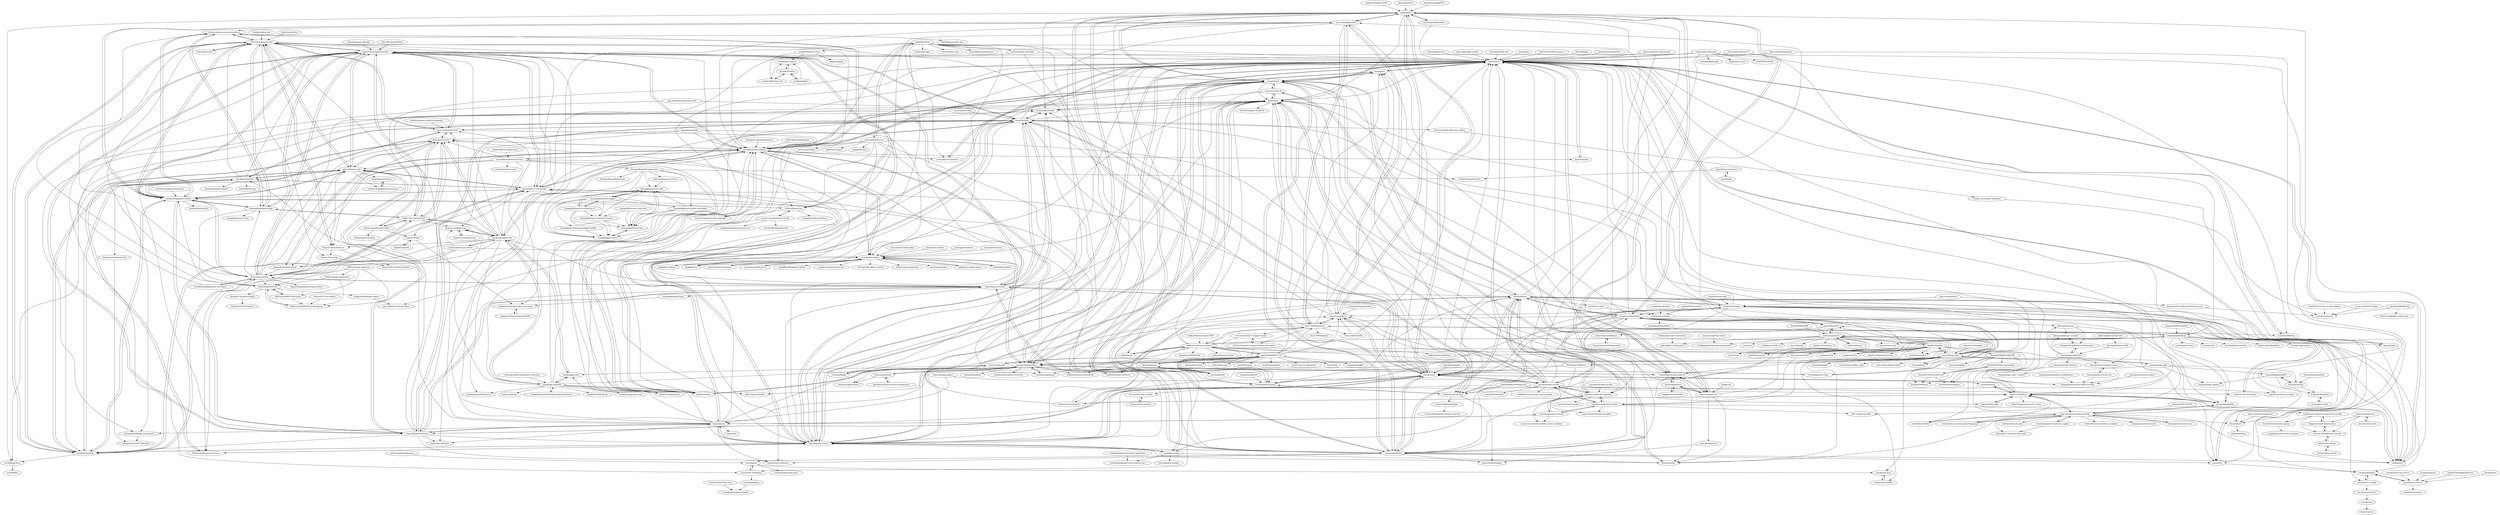 digraph G {
"mgdm/Mosquitto-PHP" -> "simps/mqtt" ["e"=1]
"swoole/swoole-wiki" -> "swoole/ide-helper" ["e"=1]
"fan3750060/wpcore" -> "sy-records/game-ddz"
"fan3750060/wpcore" -> "swoole-inc/webrtc"
"fan3750060/wpcore" -> "fan3750060/pmir2" ["e"=1]
"fan3750060/wpcore" -> "louislivi/SMProxy" ["e"=1]
"fan3750060/wpcore" -> "imiphp/imi" ["e"=1]
"fan3750060/wpcore" -> "we7coreteam/w7-rangine-project-document"
"fan3750060/wpcore" -> "walkor/workerman-webrtc"
"fan3750060/wpcore" -> "swow/swow"
"fan3750060/wpcore" -> "esd-projects/esd-server" ["e"=1]
"fan3750060/wpcore" -> "Yurunsoft/PaySDK" ["e"=1]
"fan3750060/wpcore" -> "polarphp/polarphp" ["e"=1]
"fan3750060/wpcore" -> "swlib/saber" ["e"=1]
"fan3750060/wpcore" -> "lobtao/phpdesktop"
"fan3750060/wpcore" -> "we7coreteam/w7-rangine-empty"
"fan3750060/wpcore" -> "hyperf/box"
"SleekDB/SleekDB" -> "gotzmann/comet" ["e"=1]
"hyperf/hyperf" -> "swow/swow" ["e"=1]
"wudi/swoole-ide-helper" -> "swoole/ide-helper" ["e"=1]
"php-casbin/php-casbin" -> "swow/swow" ["e"=1]
"Yurunsoft/PaySDK" -> "swow/swow" ["e"=1]
"Yurunsoft/PaySDK" -> "swoole-inc/webrtc" ["e"=1]
"swlib/saber" -> "swow/swow" ["e"=1]
"swlib/saber" -> "mabu233/sdebug" ["e"=1]
"php-extension-research/study" -> "zyfei/WarriorMan"
"php-extension-research/study" -> "mabu233/sdebug"
"php-extension-research/study" -> "huanghantao/study-note"
"php-extension-research/study" -> "swow/swow"
"php-extension-research/study" -> "polarphp/polarphp" ["e"=1]
"php-extension-research/study" -> "elarity/advanced-php" ["e"=1]
"php-extension-research/study" -> "owenliang/php7-extension-explore" ["e"=1]
"php-extension-research/study" -> "elarity/data-structure-php-clanguage" ["e"=1]
"php-extension-research/study" -> "qzfzz/php7-extension-dev-book"
"php-extension-research/study" -> "LinkedDestiny/swoole-src-analysis" ["e"=1]
"php-extension-research/study" -> "huanghantao/tinyswoole"
"php-extension-research/study" -> "hyperf/box"
"php-extension-research/study" -> "libcat/libcat"
"php-extension-research/study" -> "swlib/saber" ["e"=1]
"php-extension-research/study" -> "dixyes/lwmbs"
"aisuda/amis-admin" -> "slowlyo/owl-admin" ["e"=1]
"spiral-modules/php-grpc" -> "swoole/grpc" ["e"=1]
"jiangxianli/ProxyIpLib" -> "lobtao/phpdesktop" ["e"=1]
"imiphp/imi" -> "swow/swow" ["e"=1]
"imiphp/imi" -> "mineadmin/MineAdmin" ["e"=1]
"imiphp/imi" -> "swoole/phpy" ["e"=1]
"lobtao/phpdesktop" -> "polarphp/polarphp" ["e"=1]
"lobtao/phpdesktop" -> "kiddyuchina/Beanbun" ["e"=1]
"lobtao/phpdesktop" -> "swlib/saber" ["e"=1]
"lobtao/phpdesktop" -> "bingcool/swoolefy" ["e"=1]
"lobtao/phpdesktop" -> "xielei/swoole-worker"
"lobtao/phpdesktop" -> "joanhey/AdapterMan"
"lobtao/phpdesktop" -> "walkor/workerman-webrtc"
"lobtao/phpdesktop" -> "jae-jae/QueryList" ["e"=1]
"lobtao/phpdesktop" -> "mix-php/mix" ["e"=1]
"lobtao/phpdesktop" -> "fucongcong/GroupCo" ["e"=1]
"lobtao/phpdesktop" -> "youzan/php-co-koa" ["e"=1]
"lobtao/phpdesktop" -> "woann/chat" ["e"=1]
"lobtao/phpdesktop" -> "top-think/think-worker" ["e"=1]
"lobtao/phpdesktop" -> "fan3750060/wpcore"
"lobtao/phpdesktop" -> "swow/swow"
"brewlin/swoft-im" -> "AuroraYolo/hyperf-chat" ["e"=1]
"louislivi/SMProxy" -> "swow/swow" ["e"=1]
"apache/dubbo-php-framework" -> "swoole/ext-zookeeper" ["e"=1]
"apache/dubbo-php-framework" -> "Reasno/fastmongo" ["e"=1]
"elarity/data-structure-php-clanguage" -> "php-extension-research/study" ["e"=1]
"elarity/data-structure-php-clanguage" -> "mabu233/sdebug" ["e"=1]
"khs1994-docker/lnmp" -> "hyperf-admin/hyperf-admin" ["e"=1]
"we7coreteam/w7-rangine-empty" -> "we7coreteam/w7-rangine-project-document"
"we7coreteam/w7-rangine-empty" -> "Littlesqx/aint-queue"
"viest/php-ext-xlswriter" -> "swow/swow" ["e"=1]
"swoole/ext-zookeeper" -> "matyhtf/php-kcp"
"swoole/ext-zookeeper" -> "swoole/grpc"
"thirdgerb/chatbot" -> "luzzhong/tcc-transaction"
"thirdgerb/chatbot" -> "daodao97/apidog"
"thirdgerb/chatbot" -> "limingxinleo/hyperf-utils"
"thirdgerb/chatbot" -> "thirdgerb/studio-hyperf"
"thirdgerb/chatbot" -> "hyperf/gotask"
"thirdgerb/chatbot" -> "AuroraYolo/hyperf-chat"
"thirdgerb/chatbot" -> "besthird/chat-api"
"thirdgerb/chatbot" -> "phper666/jwt-auth"
"thirdgerb/chatbot" -> "hyperf-admin/hyperf-admin"
"thirdgerb/chatbot" -> "limingxinleo/happy-join-hyperf"
"esd-projects/esd-server" -> "mabu233/sdebug" ["e"=1]
"esd-projects/esd-server" -> "penghcheng/hyperf-admin" ["e"=1]
"esd-projects/esd-server" -> "AuroraYolo/hyperf-chat" ["e"=1]
"roistat/php-code-conventions" -> "php-fig/per-coding-style" ["e"=1]
"Yurunsoft/ChineseUtil" -> "swow/swow" ["e"=1]
"Yurunsoft/ChineseUtil" -> "lobtao/phpdesktop" ["e"=1]
"huanghantao/study-note" -> "php-extension-research/study"
"qmcloud/WebRTC_IM" -> "qmcloud/momo" ["e"=1]
"qmcloud/WebRTC_IM" -> "qmcloud/zhibo"
"qmcloud/WebRTC_IM" -> "walkor/workerman-webrtc"
"qmcloud/WebRTC_IM" -> "kone-net/go-chat" ["e"=1]
"qmcloud/WebRTC_IM" -> "qmcloud/meeting"
"qmcloud/WebRTC_IM" -> "nick-bai/laychat" ["e"=1]
"qmcloud/WebRTC_IM" -> "matyhtf/webim" ["e"=1]
"qmcloud/WebRTC_IM" -> "moell-peng/webim" ["e"=1]
"qmcloud/WebRTC_IM" -> "imiphp/imi" ["e"=1]
"qmcloud/WebRTC_IM" -> "link1st/gowebsocket" ["e"=1]
"qmcloud/WebRTC_IM" -> "swoole-inc/webrtc"
"qmcloud/WebRTC_IM" -> "starrtc/starrtc-web-demo" ["e"=1]
"qmcloud/WebRTC_IM" -> "fan3750060/wpcore"
"qmcloud/WebRTC_IM" -> "Terry-Ye/im" ["e"=1]
"qmcloud/WebRTC_IM" -> "huguijian/webIM" ["e"=1]
"aliyun/openapi-sdk-php" -> "hyperf-admin/hyperf-admin" ["e"=1]
"chenlinzhong/php-delayqueue" -> "penghcheng/hyperf-admin" ["e"=1]
"easy-swoole/demo" -> "mabu233/sdebug" ["e"=1]
"easy-swoole/demo" -> "swoole/ide-helper" ["e"=1]
"hyperf/hyperf-skeleton" -> "hyperf/hyperf-docker"
"hyperf/hyperf-skeleton" -> "hyperf/gotask"
"hyperf/hyperf-skeleton" -> "hyperf-admin/hyperf-admin"
"hyperf/hyperf-skeleton" -> "hyperf/box"
"hyperf/hyperf-skeleton" -> "penghcheng/hyperf-admin"
"hyperf/hyperf-skeleton" -> "hyperf/nano"
"hyperf/hyperf-skeleton" -> "luzzhong/tcc-transaction"
"hyperf/hyperf-skeleton" -> "phper666/jwt-auth"
"hyperf/hyperf-skeleton" -> "hyperf/biz-skeleton"
"hyperf/hyperf-skeleton" -> "swow/swow"
"hyperf/hyperf-skeleton" -> "hyperf/swow-skeleton"
"hyperf/hyperf-skeleton" -> "dtm-php/dtm-client"
"hyperf/hyperf-skeleton" -> "swoole/yasd"
"hyperf/hyperf-skeleton" -> "daodao97/apidog"
"hyperf/hyperf-skeleton" -> "thirdgerb/chatbot"
"jqhph/dcat-admin-demo" -> "slowlyo/owl-admin" ["e"=1]
"xiaoguo0426/hyperf-admin" -> "mirrorgdit/hyperf-api-demo"
"simps/mqtt" -> "swoole/phpkafka"
"simps/mqtt" -> "dtm-php/dtm-client"
"simps/mqtt" -> "swoole/yasd"
"simps/mqtt" -> "hyperf/box"
"simps/mqtt" -> "simple-swoole/simps"
"simps/mqtt" -> "swow/swow"
"simps/mqtt" -> "walkor/mqtt" ["e"=1]
"simps/mqtt" -> "swoole-inc/webrtc"
"simps/mqtt" -> "xielei/swoole-worker"
"simps/mqtt" -> "swoole/phpy"
"simps/mqtt" -> "Reasno/fastmongo"
"simps/mqtt" -> "sy-records/game-ddz"
"simps/mqtt" -> "swoole/rfc"
"simps/mqtt" -> "top-think/think-swoole" ["e"=1]
"simps/mqtt" -> "tw2066/api-docs"
"phper666/jwt-auth" -> "donjan-deng/hyperf-permission"
"phper666/jwt-auth" -> "penghcheng/hyperf-admin"
"phper666/jwt-auth" -> "daodao97/apidog"
"phper666/jwt-auth" -> "luzzhong/tcc-transaction"
"phper666/jwt-auth" -> "AuroraYolo/hyperf-chat"
"phper666/jwt-auth" -> "hyperf/hyperf-admin"
"phper666/jwt-auth" -> "qbhy/hyperf-auth"
"phper666/jwt-auth" -> "hyperf-admin/hyperf-admin"
"phper666/jwt-auth" -> "hyperf/hyperf-skeleton"
"phper666/jwt-auth" -> "thirdgerb/chatbot"
"phper666/jwt-auth" -> "Hyperf-Glory/socket-io"
"hyperf/hyperf-docker" -> "hyperf/hyperf-skeleton"
"hyperf/hyperf-docker" -> "dtm-php/dtm-client"
"hyperf/hyperf-docker" -> "hyperf-admin/hyperf-admin"
"hyperf/hyperf-docker" -> "hyperf/gotask"
"hyperf/hyperf-docker" -> "hyperf/box"
"hyperf/hyperf-docker" -> "hyperf-plus/admin"
"hyperf/hyperf-docker" -> "yansongda/hyperf-pay"
"hyperf/hyperf-docker" -> "swow/swow"
"hyperf/hyperf-docker" -> "swoole/phpkafka"
"hyperf/hyperf-docker" -> "swoole/docker-swoole"
"hyperf/hyperf-docker" -> "luzzhong/tcc-transaction"
"hyperf/hyperf-docker" -> "qbhy/hyperf-auth"
"hyperf/hyperf-docker" -> "Reasno/fastmongo"
"hyperf/hyperf-docker" -> "hyperf/biz-skeleton"
"hyperf/hyperf-docker" -> "swoole/library"
"sunrise-php/http-router" -> "chubbyphp/chubbyphp-framework" ["e"=1]
"walkor/workerman-webrtc" -> "walkor/mqtt" ["e"=1]
"walkor/workerman-webrtc" -> "zyfei/WarriorMan"
"walkor/workerman-webrtc" -> "qmcloud/WebRTC_IM"
"walkor/workerman-webrtc" -> "walkor/GatewayWorker" ["e"=1]
"walkor/workerman-webrtc" -> "xielei/swoole-worker"
"walkor/workerman-webrtc" -> "joanhey/AdapterMan"
"walkor/workerman-webrtc" -> "blogdaren/PHPForker"
"walkor/workerman-webrtc" -> "webman-php/admin" ["e"=1]
"walkor/workerman-webrtc" -> "simps/mqtt"
"walkor/workerman-webrtc" -> "hsk99/transfer-statistics" ["e"=1]
"walkor/workerman-webrtc" -> "swoole-inc/webrtc"
"walkor/workerman-webrtc" -> "walkor/webman-framework" ["e"=1]
"walkor/workerman-webrtc" -> "fan3750060/wpcore"
"walkor/workerman-webrtc" -> "lobtao/phpdesktop"
"walkor/workerman-webrtc" -> "walkor/GatewayClient" ["e"=1]
"qmcloud/momo" -> "qmcloud/WebRTC_IM" ["e"=1]
"qmcloud/momo" -> "qmcloud/zhibo" ["e"=1]
"symlex/symlex" -> "phpMv/ubiquity"
"polarphp/polarphp" -> "swow/swow" ["e"=1]
"polarphp/polarphp" -> "php-extension-research/study" ["e"=1]
"swooletw/awesome-swoole" -> "swoole/awesome-swoole"
"swooletw/awesome-swoole" -> "deminy/swoole-by-examples"
"swooletw/awesome-swoole" -> "swoole/docker-swoole"
"swooletw/awesome-swoole" -> "k911/swoole-bundle" ["e"=1]
"swooletw/awesome-swoole" -> "zendframework/zend-expressive-swoole"
"swooletw/awesome-swoole" -> "james2doyle/swoole-examples"
"deminy/swoole-by-examples" -> "swoole/awesome-swoole"
"deminy/swoole-by-examples" -> "james2doyle/swoole-examples"
"deminy/swoole-by-examples" -> "swoole/library"
"deminy/swoole-by-examples" -> "mezzio/mezzio-swoole" ["e"=1]
"deminy/swoole-by-examples" -> "swooletw/awesome-swoole"
"deminy/swoole-by-examples" -> "swoole/docker-swoole"
"limingxinleo/swoft-project" -> "limingxinleo/service-demo-monitor"
"YaochufaTech/swoole-queue" -> "pupilcp/swoole-multi-consumer"
"xingwenge/canal-php" -> "dtm-php/dtm-client"
"xingwenge/canal-php" -> "swlib/saber" ["e"=1]
"xingwenge/canal-php" -> "louislivi/SMProxy" ["e"=1]
"xingwenge/canal-php" -> "swoole/phpkafka"
"xingwenge/canal-php" -> "TarsPHP/TarsPHP" ["e"=1]
"xingwenge/canal-php" -> "weiboad/kafka-php" ["e"=1]
"xingwenge/canal-php" -> "swow/swow"
"xingwenge/canal-php" -> "luzzhong/tcc-transaction"
"xingwenge/canal-php" -> "jqhph/easy-excel" ["e"=1]
"swoole/grpc" -> "CatsSystem/swoole-grpc"
"swoole/grpc" -> "swoole/ext-zookeeper"
"swoole/grpc" -> "swoole/ext-orm"
"pachico/slim-swoole" -> "kcloze/slim-swoole"
"KumbiaPHP/ActiveRecord" -> "KumbiaPHP/Koot"
"KumbiaPHP/ActiveRecord" -> "KumbiaPHP/Sandbox"
"caohao-go/ycsocket" -> "swoole/ext-orm"
"Double-Jin/jin-chat" -> "AuroraYolo/hyperf-chat" ["e"=1]
"jxlwqq/id-validator" -> "slowlyo/owl-admin" ["e"=1]
"huangdijia/laravel-ssdb" -> "huangdijia/laravel-ipip"
"huangdijia/laravel-ssdb" -> "huangdijia/laravel-trigger"
"huangdijia/laravel-ssdb" -> "huangdijia/laravel-recaptcha-v3"
"huangdijia/laravel-ssdb" -> "huangdijia/jet-client"
"huangdijia/laravel-ipip" -> "huangdijia/laravel-ssdb"
"huangdijia/laravel-ipip" -> "huangdijia/jet-client"
"ha-ni-cc/hyperf-watch" -> "penghcheng/hyperf-admin"
"ha-ni-cc/hyperf-watch" -> "AuroraYolo/hyperf-chat"
"ha-ni-cc/hyperf-watch" -> "hyperf/gotask"
"ha-ni-cc/hyperf-watch" -> "hyperf-admin/hyperf-admin"
"ha-ni-cc/hyperf-watch" -> "qbhy/hyperf-auth"
"ha-ni-cc/hyperf-watch" -> "dtm-php/dtm-client"
"SkyAPM/SkyAPM-php-sdk" -> "swoole/phpkafka" ["e"=1]
"SkyAPM/SkyAPM-php-sdk" -> "seata/fescar-php" ["e"=1]
"SkyAPM/SkyAPM-php-sdk" -> "mabu233/sdebug" ["e"=1]
"SkyAPM/SkyAPM-php-sdk" -> "dtm-php/dtm-client" ["e"=1]
"top-think/think-orm" -> "swow/swow" ["e"=1]
"zendframework/zend-expressive-swoole" -> "kbigbus/swoole-link-monitor"
"zendframework/zend-expressive-swoole" -> "yeoman-chen/phalcon-swoole"
"zendframework/zend-expressive-swoole" -> "YaochufaTech/swoole-queue"
"kbigbus/swoole-link-monitor" -> "zendframework/zend-expressive-swoole"
"kbigbus/swoole-link-monitor" -> "yeoman-chen/phalcon-swoole"
"qmcloud/zhibo" -> "qmcloud/WebRTC_IM"
"qmcloud/zhibo" -> "qmcloud/momo" ["e"=1]
"swoole/ext-orm" -> "caohao-go/ycsocket"
"walkor/mqtt" -> "simps/mqtt" ["e"=1]
"walkor/mqtt" -> "walkor/workerman-webrtc" ["e"=1]
"no-serve-people/hyperf-study" -> "penghcheng/hyperf-admin-vue"
"no-serve-people/hyperf-study" -> "mirrorgdit/hyperf-api-demo"
"no-serve-people/hyperf-study" -> "cruelwolfking/hyperf-rbac"
"no-serve-people/hyperf-study" -> "NiZerin/hyperf-im"
"NiZerin/hyperf-im" -> "no-serve-people/hyperf-study"
"NiZerin/hyperf-im" -> "AuroraYolo/hyperf-chat-upgrade"
"NiZerin/hyperf-im" -> "Jochen-z/php-microservice-demo"
"NiZerin/hyperf-im" -> "limingxinleo/hyperf-demo"
"duiying/PHP-NOTES" -> "php-extension-research/study" ["e"=1]
"midoks/midoks" -> "midoks/DnsPod"
"midoks/midoks" -> "midoks/md_xhprof"
"huangdijia/laravel-trigger" -> "huangdijia/laravel-ssdb"
"huangdijia/laravel-trigger" -> "huangdijia/jet-client"
"huangdijia/laravel-trigger" -> "huangdijia/laravel-ipip"
"huangdijia/laravel-trigger" -> "huangdijia/laravel-recaptcha-v3"
"huangdijia/laravel-trigger" -> "huangdijia/composer-package-builder"
"huangdijia/laravel-trigger" -> "huangdijia/laravel-horizon-restart"
"huangdijia/laravel-trigger" -> "huangdijia/laravel-redis-ide-helper"
"mabu233/sdebug" -> "swoole/yasd"
"mabu233/sdebug" -> "swoole/sdebug"
"mabu233/sdebug" -> "php-extension-research/study"
"mabu233/sdebug" -> "swlib/saber" ["e"=1]
"mabu233/sdebug" -> "esd-projects/esd-server" ["e"=1]
"mabu233/sdebug" -> "swow/swow"
"mabu233/sdebug" -> "hyperf/box"
"mabu233/sdebug" -> "bingcool/swoolefy" ["e"=1]
"mabu233/sdebug" -> "HeKunTong/easyswoole3_demo" ["e"=1]
"mabu233/sdebug" -> "polarphp/polarphp" ["e"=1]
"mabu233/sdebug" -> "swoole/rfc"
"swoole/rfc" -> "swoole/debugger"
"swoole/rfc" -> "swoole/library"
"limingxinleo/x-phalcon-middleware" -> "limingxinleo/service-demo-monitor"
"swoole/ext-async" -> "swoole/ext-serialize"
"huangdijia/laravel-horizon-restart" -> "huangdijia/laravel-ipip"
"huangdijia/laravel-horizon-restart" -> "huangdijia/jet-client"
"huangdijia/laravel-horizon-restart" -> "huangdijia/laravel-ssdb"
"swoole/zmq" -> "dizys/Sworm"
"chenxi2015/vue-admin" -> "MQEnergy/MQCMS-miniprogram"
"huangdijia/laravel-recaptcha-v3" -> "huangdijia/laravel-ipip"
"huangdijia/laravel-recaptcha-v3" -> "huangdijia/laravel-ssdb"
"huangdijia/laravel-recaptcha-v3" -> "huangdijia/laravel-trigger"
"huangdijia/laravel-recaptcha-v3" -> "huangdijia/jet-client"
"huangdijia/laravel-recaptcha-v3" -> "huangdijia/laravel-horizon-restart"
"limingxinleo/x-swoole-rpc" -> "limingxinleo/x-phalcon-enum"
"limingxinleo/x-swoole-rpc" -> "limingxinleo/service-demo-monitor"
"limingxinleo/x-phalcon-enum" -> "limingxinleo/service-demo-monitor"
"limingxinleo/x-phalcon-enum" -> "limingxinleo/x-swoole-rpc"
"limingxinleo/biz-phalcon" -> "limingxinleo/service-demo-monitor"
"limingxinleo/x-go-console" -> "limingxinleo/phalcon-thrift-project"
"walkor/webman" -> "joanhey/AdapterMan" ["e"=1]
"walkor/webman" -> "swow/swow" ["e"=1]
"walkor/webman" -> "mineadmin/MineAdmin" ["e"=1]
"php-mqtt/client" -> "simps/mqtt" ["e"=1]
"swoole/phpkafka" -> "hyperf/box"
"swoole/phpkafka" -> "dtm-php/dtm-client"
"swoole/phpkafka" -> "simps/mqtt"
"swoole/phpkafka" -> "swow/swow"
"swoole/phpkafka" -> "swoole/yasd"
"swoole/phpkafka" -> "swoole/rfc"
"swoole/phpkafka" -> "swoole/phpy"
"swoole/phpkafka" -> "luzzhong/tcc-transaction"
"swoole/phpkafka" -> "swoole/library"
"swoole/phpkafka" -> "hyperf/gotask"
"swoole/phpkafka" -> "hyperf/swow-skeleton"
"swoole/phpkafka" -> "hyperf/hyperf-docker"
"swoole/phpkafka" -> "swoole/grpc"
"swoole/phpkafka" -> "easysoft/phiwrapper"
"swoole/phpkafka" -> "swlib/saber" ["e"=1]
"gzydong/LumenIM" -> "gzydong/hyperf-chat"
"gzydong/LumenIM" -> "gzydong/go-chat"
"gzydong/LumenIM" -> "mineadmin/MineAdmin"
"gzydong/LumenIM" -> "TangSengDaoDao/TangSengDaoDaoServer" ["e"=1]
"gzydong/LumenIM" -> "taoshihan1991/go-fly" ["e"=1]
"gzydong/LumenIM" -> "gzydong/LumenIM-Serve"
"gzydong/LumenIM" -> "bufanyun/hotgo" ["e"=1]
"gzydong/LumenIM" -> "kone-net/go-chat" ["e"=1]
"gzydong/LumenIM" -> "hyperf-admin/hyperf-admin"
"gzydong/LumenIM" -> "link1st/gowebsocket" ["e"=1]
"gzydong/LumenIM" -> "hyperf-cms/hyperf-api"
"gzydong/LumenIM" -> "swow/swow"
"gzydong/LumenIM" -> "mochat-cloud/mochat" ["e"=1]
"gzydong/LumenIM" -> "walkor/webman" ["e"=1]
"gzydong/LumenIM" -> "hezhizheng/go-gin-chat" ["e"=1]
"swoole/library" -> "swoole/rfc"
"swoole/library" -> "simple-swoole/simps"
"swoole/library" -> "xielei/swoole-worker"
"swoole/library" -> "swoole/ext-async"
"swoole/library" -> "libcat/libcat"
"swoole/library" -> "swoole/debugger"
"swoole/library" -> "hyperf/box"
"swoole/library" -> "swoole/ext-zookeeper"
"swoole/library" -> "swoole/phpkafka"
"swoole/library" -> "swow/swow"
"swoole/library" -> "deminy/swoole-by-examples"
"swoole/library" -> "kenashkov/swoole-performance-tests"
"swoole/library" -> "swoole/ext-serialize"
"swoole/library" -> "swoole/ide-helper"
"swoole/library" -> "Littlesqx/aint-queue"
"godruoyi/php-snowflake" -> "swow/swow" ["e"=1]
"godruoyi/php-snowflake" -> "joanhey/AdapterMan" ["e"=1]
"godruoyi/php-snowflake" -> "mineadmin/MineAdmin" ["e"=1]
"xpf0000/FlyEnv" -> "xianyunleo/EServer"
"xpf0000/FlyEnv" -> "slowlyo/owl-admin"
"xpf0000/FlyEnv" -> "husnilkhatimi/laragonzo"
"xpf0000/FlyEnv" -> "mineadmin/MineAdmin"
"xpf0000/FlyEnv" -> "midoks/mdserver-mac"
"xpf0000/FlyEnv" -> "viest/php-ext-xlswriter" ["e"=1]
"xpf0000/FlyEnv" -> "jqhph/dcat-admin" ["e"=1]
"xpf0000/FlyEnv" -> "leokhoa/laragon" ["e"=1]
"xpf0000/FlyEnv" -> "walkor/webman" ["e"=1]
"xpf0000/FlyEnv" -> "jae-jae/QueryList" ["e"=1]
"xpf0000/FlyEnv" -> "overtrue/easy-sms" ["e"=1]
"xpf0000/FlyEnv" -> "swoole/phpy"
"xpf0000/FlyEnv" -> "godruoyi/php-snowflake" ["e"=1]
"xpf0000/FlyEnv" -> "joanhey/AdapterMan"
"xpf0000/FlyEnv" -> "swow/swow"
"mix-go/mix" -> "swow/swow" ["e"=1]
"aliyun/darabonba" -> "swoole/yasd" ["e"=1]
"zyfei/WarriorMan" -> "php-extension-research/study"
"libcat/libcat" -> "dtyq/magiclens"
"swow/swow" -> "imiphp/imi" ["e"=1]
"swow/swow" -> "hyperf/hyperf" ["e"=1]
"swow/swow" -> "swlib/saber" ["e"=1]
"swow/swow" -> "swoole/phpy"
"swow/swow" -> "walkor/webman" ["e"=1]
"swow/swow" -> "hyperf-admin/hyperf-admin"
"swow/swow" -> "mix-php/mix" ["e"=1]
"swow/swow" -> "viest/php-ext-xlswriter" ["e"=1]
"swow/swow" -> "crazywhalecc/static-php-cli" ["e"=1]
"swow/swow" -> "swoole/phpkafka"
"swow/swow" -> "mineadmin/MineAdmin"
"swow/swow" -> "louislivi/SMProxy" ["e"=1]
"swow/swow" -> "dtm-php/dtm-client"
"swow/swow" -> "joanhey/AdapterMan"
"swow/swow" -> "hyperf/box"
"kkokk/poster" -> "slowlyo/owl-admin" ["e"=1]
"JaguarJack/catch-admin" -> "slowlyo/owl-admin" ["e"=1]
"JaguarJack/catch-admin" -> "mineadmin/MineAdmin" ["e"=1]
"JaguarJack/catch-admin" -> "hyperf-plus/admin" ["e"=1]
"swoole/docker-swoole" -> "swoole/ide-helper"
"swoole/docker-swoole" -> "swoole/yasd"
"swoole/docker-swoole" -> "hyperf/hyperf-docker"
"swoole/docker-swoole" -> "deminy/swoole-by-examples"
"swoole/docker-swoole" -> "swooletw/awesome-swoole"
"swoole/docker-swoole" -> "swoole/library"
"swoole/docker-swoole" -> "swoole-inc/webrtc"
"swoole/docker-swoole" -> "swow/swow"
"swoole/docker-swoole" -> "leocavalcante/aws-lambda-swoole-runtime"
"swoole/docker-swoole" -> "osgochina/swoole-crontab" ["e"=1]
"swoole/docker-swoole" -> "wudi/swoole-ide-helper" ["e"=1]
"swoole/docker-swoole" -> "LinkedDestiny/swoole-concise-guide" ["e"=1]
"swoole/docker-swoole" -> "matyhtf/framework" ["e"=1]
"swoole/docker-swoole" -> "hyperf/nano"
"swoole/docker-swoole" -> "imiphp/imi" ["e"=1]
"celaraze/sebastian" -> "slowlyo/owl-admin" ["e"=1]
"SmallRuralDog/laravel-vue-admin" -> "hyperf-plus/admin" ["e"=1]
"SmallRuralDog/laravel-vue-admin" -> "hyperf-admin/hyperf-admin" ["e"=1]
"passwalls/mark" -> "simple-swoole/simps"
"passwalls/mark" -> "gotzmann/comet"
"passwalls/mark" -> "fomo-framework/fomo"
"swoole/thrift-rpc-server" -> "swoole/proxy-server" ["e"=1]
"gotzmann/comet" -> "passwalls/mark"
"gotzmann/comet" -> "spiral/framework" ["e"=1]
"gotzmann/comet" -> "phpMv/ubiquity"
"gotzmann/comet" -> "cycle/orm" ["e"=1]
"gotzmann/comet" -> "rryqszq4/ngx-php"
"gotzmann/comet" -> "simple-swoole/simps"
"gotzmann/comet" -> "adelf/acwa_book_ru" ["e"=1]
"gotzmann/comet" -> "clue/framework-x" ["e"=1]
"gotzmann/comet" -> "morris/lessql" ["e"=1]
"gotzmann/comet" -> "revoltphp/event-loop" ["e"=1]
"gotzmann/comet" -> "chubbyphp/chubbyphp-framework"
"gotzmann/comet" -> "viewi/viewi" ["e"=1]
"gotzmann/comet" -> "skrtdev/NovaGram" ["e"=1]
"gotzmann/comet" -> "php-fig/per-coding-style"
"gotzmann/comet" -> "rakit/validation" ["e"=1]
"joanhey/AdapterMan" -> "walkor/webman" ["e"=1]
"joanhey/AdapterMan" -> "webman-php/admin" ["e"=1]
"joanhey/AdapterMan" -> "Itinysun/laraman"
"joanhey/AdapterMan" -> "crazywhalecc/static-php-cli" ["e"=1]
"joanhey/AdapterMan" -> "swow/swow"
"joanhey/AdapterMan" -> "walkor/webman-framework" ["e"=1]
"joanhey/AdapterMan" -> "cloudtay/ripple" ["e"=1]
"joanhey/AdapterMan" -> "swoole/phpy"
"joanhey/AdapterMan" -> "mineadmin/MineAdmin"
"joanhey/AdapterMan" -> "workbunny/webman-coroutine" ["e"=1]
"joanhey/AdapterMan" -> "saithink/saiadmin" ["e"=1]
"joanhey/AdapterMan" -> "revoltphp/event-loop" ["e"=1]
"joanhey/AdapterMan" -> "hsk99/transfer-statistics" ["e"=1]
"joanhey/AdapterMan" -> "slowlyo/owl-admin"
"joanhey/AdapterMan" -> "cloudtay/ripple-driver" ["e"=1]
"hyperf/nano" -> "hyperf/gotask"
"hyperf/nano" -> "hyperf/box"
"hyperf/nano" -> "swow/swow"
"hyperf/nano" -> "dtm-php/dtm-client"
"hyperf/nano" -> "hyperf/hyperf-skeleton"
"hyperf/nano" -> "hyperf-admin/hyperf-admin"
"hyperf/nano" -> "hyperf/jet"
"hyperf/nano" -> "limingxinleo/happy-join-hyperf"
"hyperf/nano" -> "swoole/awesome-swoole"
"hyperf/nano" -> "hyperf/swow-skeleton"
"hyperf/nano" -> "thirdgerb/chatbot"
"hyperf/nano" -> "ha-ni-cc/hyperf-watch"
"hyperf/nano" -> "swoole/library"
"hyperf/nano" -> "hyperf/biz-skeleton"
"hyperf/nano" -> "mineadmin/MineAdmin"
"hyperf/gotask" -> "hyperf/nano"
"hyperf/gotask" -> "Reasno/fastmongo"
"hyperf/gotask" -> "hyperf/hyperf-skeleton"
"hyperf/gotask" -> "hyperf/swow-skeleton"
"hyperf/gotask" -> "Reasno/swoole-aliyunoss-addon"
"hyperf/gotask" -> "luzzhong/tcc-transaction"
"hyperf/gotask" -> "swoole/yasd"
"hyperf/gotask" -> "hyperf/box"
"hyperf/gotask" -> "dtm-php/dtm-client"
"hyperf/gotask" -> "thirdgerb/chatbot"
"hyperf/gotask" -> "ha-ni-cc/hyperf-watch"
"hyperf/gotask" -> "daodao97/apidog"
"hyperf/gotask" -> "hyperf-admin/hyperf-admin"
"hyperf/gotask" -> "hyperf/hyperf-docker"
"hyperf/gotask" -> "swow/swow"
"daodao97/apidog" -> "hyperf-admin/hyperf-admin"
"daodao97/apidog" -> "luzzhong/tcc-transaction"
"daodao97/apidog" -> "tw2066/api-docs"
"daodao97/apidog" -> "phper666/jwt-auth"
"daodao97/apidog" -> "penghcheng/hyperf-admin"
"daodao97/apidog" -> "thirdgerb/chatbot"
"daodao97/apidog" -> "dtm-php/dtm-client"
"daodao97/apidog" -> "AuroraYolo/hyperf-chat"
"daodao97/apidog" -> "hyperf-plus/admin"
"hyperf-plus/admin" -> "hyperf-admin/hyperf-admin"
"hyperf-plus/admin" -> "penghcheng/hyperf-admin"
"hyperf-plus/admin" -> "869413421/hyperf-mall"
"hyperf-plus/admin" -> "SmallRuralDog/laravel-vue-admin" ["e"=1]
"hyperf-plus/admin" -> "daodao97/apidog"
"hyperf-plus/admin" -> "wuqinqiang/hyperf-shop"
"hyperf-plus/admin" -> "Jochen-z/php-microservice-demo"
"hyperf-plus/admin" -> "hyperf/hyperf-docker"
"hyperf-plus/admin" -> "AuroraYolo/hyperf-chat"
"hyperf-plus/admin" -> "hyperf-admin/hyperf-admin-demo"
"hyperf-plus/admin" -> "hyperf/box"
"hyperf-plus/admin" -> "qbhy/hyperf-auth"
"hyperf-plus/admin" -> "MQEnergy/MQCMS"
"hyperf-plus/admin" -> "phper666/jwt-auth"
"hyperf-plus/admin" -> "luzzhong/tcc-transaction"
"MQEnergy/MQCMS" -> "MQEnergy/MQCMS-admin"
"MQEnergy/MQCMS" -> "xiaoguo0426/hyperf-admin"
"MQEnergy/MQCMS" -> "daodao97/hyperf-scaffold"
"MQEnergy/MQCMS-admin" -> "MQEnergy/MQCMS-miniprogram"
"MQEnergy/MQCMS-admin" -> "MQEnergy/MQCMS"
"we7coreteam/w7-rangine-project-document" -> "we7coreteam/w7-rangine-empty"
"we7coreteam/w7-rangine-project-document" -> "Littlesqx/aint-queue"
"swoole-inc/webrtc" -> "sy-records/game-ddz"
"swoole-inc/webrtc" -> "fan3750060/wpcore"
"swoole-inc/webrtc" -> "Littlesqx/aint-queue"
"swoole-inc/webrtc" -> "simps/mqtt"
"swoole-inc/webrtc" -> "hyperf/gotask"
"swoole-inc/webrtc" -> "swoole/yasd"
"swoole-inc/webrtc" -> "hyperf/box"
"swoole-inc/webrtc" -> "xielei/swoole-worker"
"869413421/hyperf-mall" -> "hyperf-admin/hyperf-admin"
"869413421/hyperf-mall" -> "wuqinqiang/hyperf-shop"
"869413421/hyperf-mall" -> "donjan-deng/hyperf-casbin"
"869413421/hyperf-mall" -> "qbhy/hyperf-auth"
"869413421/hyperf-mall" -> "hyperf-plus/admin"
"869413421/hyperf-mall" -> "hyperf-cms/hyperf-api"
"869413421/hyperf-mall" -> "gzydong/hyperf-chat"
"869413421/hyperf-mall" -> "AuroraYolo/hyperf-chat"
"luzzhong/tcc-transaction" -> "daodao97/apidog"
"luzzhong/tcc-transaction" -> "phper666/jwt-auth"
"luzzhong/tcc-transaction" -> "Reasno/fastmongo"
"luzzhong/tcc-transaction" -> "penghcheng/hyperf-admin"
"luzzhong/tcc-transaction" -> "thirdgerb/chatbot"
"luzzhong/tcc-transaction" -> "hyperf/gotask"
"luzzhong/tcc-transaction" -> "hyperf-admin/hyperf-admin"
"MQEnergy/MQCMS" -> "MQEnergy/MQCMS-miniprogram"
"qbhy/hyperf-auth" -> "donjan-deng/hyperf-casbin"
"qbhy/hyperf-auth" -> "phper666/jwt-auth"
"qbhy/hyperf-auth" -> "hyperf-ext/jwt"
"qbhy/hyperf-auth" -> "869413421/hyperf-mall"
"qbhy/hyperf-auth" -> "mineadmin/MineAdmin"
"qbhy/hyperf-auth" -> "Double-Jin/jin-microservices"
"qbhy/hyperf-auth" -> "ha-ni-cc/hyperf-watch"
"qbhy/hyperf-auth" -> "gzydong/hyperf-chat"
"qbhy/hyperf-auth" -> "Hyperf-Glory/socket-io"
"hyperf-admin/hyperf-admin" -> "daodao97/apidog"
"hyperf-admin/hyperf-admin" -> "hyperf-plus/admin"
"hyperf-admin/hyperf-admin" -> "penghcheng/hyperf-admin"
"hyperf-admin/hyperf-admin" -> "AuroraYolo/hyperf-chat"
"hyperf-admin/hyperf-admin" -> "869413421/hyperf-mall"
"hyperf-admin/hyperf-admin" -> "wuqinqiang/hyperf-shop"
"hyperf-admin/hyperf-admin" -> "swow/swow"
"hyperf-admin/hyperf-admin" -> "hyperf/hyperf-skeleton"
"hyperf-admin/hyperf-admin" -> "luzzhong/tcc-transaction"
"hyperf-admin/hyperf-admin" -> "phper666/jwt-auth"
"hyperf-admin/hyperf-admin" -> "dtm-php/dtm-client"
"hyperf-admin/hyperf-admin" -> "mineadmin/MineAdmin"
"hyperf-admin/hyperf-admin" -> "ha-ni-cc/hyperf-watch"
"hyperf-admin/hyperf-admin" -> "hyperf/hyperf-docker"
"hyperf-admin/hyperf-admin" -> "hyperf/gotask"
"jiannei/lumen-api-starter" -> "hyperf-cms/hyperf-api" ["e"=1]
"jiannei/lumen-api-starter" -> "Double-Jin/jin-microservices" ["e"=1]
"jiannei/lumen-api-starter" -> "gzydong/hyperf-chat" ["e"=1]
"jiannei/lumen-api-starter" -> "slowlyo/owl-admin" ["e"=1]
"jiannei/lumen-api-starter" -> "hyperf-plus/admin" ["e"=1]
"Littlesqx/aint-queue" -> "Yurunsoft/yurun-crawler"
"Littlesqx/aint-queue" -> "xielei/swoole-worker"
"Littlesqx/aint-queue" -> "hyperf/box"
"easysoft/phpsciter" -> "easysoft/phiwrapper"
"donjan-deng/hyperf-permission" -> "hyperf/hyperf-admin"
"phper-framework/phper" -> "libcat/libcat" ["e"=1]
"phper-framework/phper" -> "swow/swow" ["e"=1]
"sy-records/game-ddz" -> "swoole-inc/webrtc"
"sy-records/game-ddz" -> "fan3750060/wpcore"
"sy-records/game-ddz" -> "NiZerin/hyperf-im"
"sy-records/game-ddz" -> "hyperf/box"
"sy-records/game-ddz" -> "penghcheng/hyperf-admin"
"sy-records/game-ddz" -> "Jochen-z/php-microservice-demo"
"sy-records/game-ddz" -> "dtm-php/dtm-client"
"sy-records/game-ddz" -> "simps/mqtt"
"sy-records/game-ddz" -> "swoole/yasd"
"Jochen-z/php-microservice-demo" -> "NiZerin/hyperf-im"
"Jochen-z/php-microservice-demo" -> "penghcheng/hyperf-admin"
"Jochen-z/php-microservice-demo" -> "wuqinqiang/hyperf-shop"
"Jochen-z/php-microservice-demo" -> "AuroraYolo/hyperf-chat"
"Jochen-z/php-microservice-demo" -> "KevinHubs/swofts_live" ["e"=1]
"Stitch-June/sl-im" -> "AuroraYolo/hyperf-chat" ["e"=1]
"penghcheng/hyperf-admin" -> "AuroraYolo/hyperf-chat"
"penghcheng/hyperf-admin" -> "hyperf-admin/hyperf-admin"
"penghcheng/hyperf-admin" -> "Jochen-z/php-microservice-demo"
"penghcheng/hyperf-admin" -> "phper666/jwt-auth"
"penghcheng/hyperf-admin" -> "hyperf-plus/admin"
"penghcheng/hyperf-admin" -> "ha-ni-cc/hyperf-watch"
"penghcheng/hyperf-admin" -> "luzzhong/tcc-transaction"
"penghcheng/hyperf-admin" -> "daodao97/apidog"
"penghcheng/hyperf-admin" -> "wuqinqiang/hyperf-shop"
"penghcheng/hyperf-admin" -> "MQEnergy/MQCMS"
"penghcheng/hyperf-admin" -> "sy-records/game-ddz"
"penghcheng/hyperf-admin" -> "hyperf/hyperf-skeleton"
"penghcheng/hyperf-admin" -> "NiZerin/hyperf-im"
"penghcheng/hyperf-admin" -> "besthird/note-book"
"penghcheng/hyperf-admin" -> "thirdgerb/chatbot"
"simple-swoole/simps" -> "swoole/library"
"simple-swoole/simps" -> "passwalls/mark"
"simple-swoole/simps" -> "simps/mqtt"
"simple-swoole/simps" -> "swow/swow"
"simple-swoole/simps" -> "swoole/yasd"
"simple-swoole/simps" -> "xielei/swoole-worker"
"simple-swoole/simps" -> "swlib/saber" ["e"=1]
"simple-swoole/simps" -> "dtm-php/dtm-client"
"simple-swoole/simps" -> "hyperf/gotask"
"simple-swoole/simps" -> "swoole/phpkafka"
"simple-swoole/simps" -> "Littlesqx/aint-queue"
"simple-swoole/simps" -> "limingxinleo/note"
"simple-swoole/simps" -> "imiphp/imi" ["e"=1]
"simple-swoole/simps" -> "caohao-go/ycsocket"
"simple-swoole/simps" -> "swoole/ext-orm"
"wangyiwy/oktools" -> "Littlesqx/aint-queue" ["e"=1]
"wuqinqiang/hyperf-shop" -> "MQEnergy/MQCMS"
"wuqinqiang/hyperf-shop" -> "Jochen-z/php-microservice-demo"
"wuqinqiang/hyperf-shop" -> "AuroraYolo/hyperf-chat"
"wuqinqiang/hyperf-shop" -> "penghcheng/hyperf-admin"
"wuqinqiang/hyperf-shop" -> "869413421/hyperf-mall"
"wuqinqiang/hyperf-shop" -> "hyperf-admin/hyperf-admin"
"wuqinqiang/hyperf-shop" -> "ideal/kubernetes-demo"
"Reasno/fastmongo" -> "hyperf/box"
"Reasno/fastmongo" -> "hyperf/gotask"
"Reasno/fastmongo" -> "tw2066/api-docs"
"hyperf-ext/jwt" -> "hyperf-ext/auth"
"hyperf-ext/jwt" -> "limingxinleo/easywechat-classmap"
"Yurunsoft/imi-gobang" -> "Yurunsoft/yurun-crawler"
"KumbiaPHP/Documentation" -> "KumbiaPHP/ActiveRecord"
"KumbiaPHP/Documentation" -> "KumbiaPHP/Koot"
"KumbiaPHP/Documentation" -> "KumbiaPHP/Sandbox"
"hyperf-cms/hyperf-api" -> "hyperf-cms/hyperf-cms"
"hyperf-cms/hyperf-api" -> "gzydong/hyperf-chat"
"hyperf-cms/hyperf-cms" -> "hyperf-cms/hyperf-api"
"swoole/sdebug" -> "mabu233/sdebug"
"huangdijia/laravel-web-soar" -> "huangdijia/laravel-ipip"
"huangdijia/laravel-web-soar" -> "huangdijia/laravel-horizon-restart"
"hyperf/hyperf-admin" -> "donjan-deng/hyperf-permission"
"wjcgithub/kafka-php" -> "whiteCcinn/kafka-swoole-core"
"wjcgithub/kafka-php" -> "swoole-inc/report"
"kenashkov/swoole-performance-tests" -> "swoole-inc/report"
"huangdijia/composer-package-builder" -> "huangdijia/jet-client"
"limingxinleo/hyperf-utils" -> "limingxinleo/redis-collection"
"AuroraYolo/hyperf-chat" -> "Hyperf-Glory/socket-io"
"AuroraYolo/hyperf-chat" -> "penghcheng/hyperf-admin"
"AuroraYolo/hyperf-chat" -> "phper666/jwt-auth"
"AuroraYolo/hyperf-chat" -> "hyperf-admin/hyperf-admin"
"AuroraYolo/hyperf-chat" -> "wuqinqiang/hyperf-shop"
"AuroraYolo/hyperf-chat" -> "Stitch-June/sl-im" ["e"=1]
"AuroraYolo/hyperf-chat" -> "NiZerin/hyperf-im"
"AuroraYolo/hyperf-chat" -> "AuroraYolo/hyperf-chat-upgrade"
"AuroraYolo/hyperf-chat" -> "ha-ni-cc/hyperf-watch"
"AuroraYolo/hyperf-chat" -> "daodao97/apidog"
"AuroraYolo/hyperf-chat" -> "luzzhong/tcc-transaction"
"AuroraYolo/hyperf-chat" -> "Gemini-D/chat-api"
"AuroraYolo/hyperf-chat" -> "Jochen-z/php-microservice-demo"
"AuroraYolo/hyperf-chat" -> "MQEnergy/MQCMS"
"matyhtf/php-kcp" -> "huanghantao/php-rocksdb"
"Reasno/swoole-aliyunoss-addon" -> "simple-swoole/rpc-multiplex"
"hyperf-ext/auth" -> "hyperf-ext/jwt"
"daodao97/hyperf-scaffold" -> "daodao97/hyperf-watch"
"MQEnergy/MQCMS-miniprogram" -> "MQEnergy/MQCMS"
"huangdijia/laravel-redis-ide-helper" -> "huangdijia/laravel-ipip"
"huangdijia/laravel-redis-ide-helper" -> "huangdijia/jet-client"
"huangdijia/laravel-redis-ide-helper" -> "huangdijia/laravel-ssdb"
"Crowdstar/vertica-swoole-adapter" -> "swoole-inc/report"
"Yurunsoft/yurun-crawler" -> "Yurunsoft/imi-gobang"
"sy-records/thrift2-hbase" -> "swoole-inc/report"
"walkor/BrowserQuest-PHP" -> "walkor/workerman-webrtc" ["e"=1]
"davidcole1340/ext-php-rs" -> "swow/swow" ["e"=1]
"phalcon/phalcon-devtools" -> "KevinJay/PhalconCMS" ["e"=1]
"likeadmin-likeshop/likeshop" -> "mineadmin/MineAdmin" ["e"=1]
"donjan-deng/hyperf-casbin" -> "qbhy/hyperf-auth"
"donjan-deng/hyperf-casbin" -> "cblink/hyperf-socialite"
"donjan-deng/hyperf-casbin" -> "hyperf-ext/jwt"
"donjan-deng/hyperf-casbin" -> "869413421/hyperf-mall"
"deatil/larke-admin" -> "slowlyo/owl-admin" ["e"=1]
"yaoguais/jegarn" -> "swoole/proxy-server" ["e"=1]
"hezhizheng/go-gin-chat" -> "gzydong/go-chat" ["e"=1]
"guanguans/notify" -> "qbhy/hyperf-auth" ["e"=1]
"guanguans/notify" -> "slowlyo/owl-admin" ["e"=1]
"guanguans/notify" -> "mineadmin/MineAdmin" ["e"=1]
"guanguans/notify" -> "hyperf-cms/hyperf-api" ["e"=1]
"walkor/GatewayWorker" -> "swow/swow" ["e"=1]
"crazywhalecc/static-php-cli" -> "joanhey/AdapterMan" ["e"=1]
"crazywhalecc/static-php-cli" -> "swow/swow" ["e"=1]
"crazywhalecc/static-php-cli" -> "easysoft/phpmicro" ["e"=1]
"crazywhalecc/static-php-cli" -> "swoole/phpy" ["e"=1]
"crazywhalecc/static-php-cli" -> "dixyes/phpmicro" ["e"=1]
"mochat-cloud/mochat" -> "mineadmin/MineAdmin" ["e"=1]
"mochat-cloud/mochat" -> "swow/swow" ["e"=1]
"KumbiaPHP/KumbiaPHP" -> "KumbiaPHP/Documentation"
"KumbiaPHP/KumbiaPHP" -> "KumbiaPHP/ActiveRecord"
"KumbiaPHP/KumbiaPHP" -> "KumbiaPHP/Sandbox"
"KumbiaPHP/KumbiaPHP" -> "KumbiaPHP/Koot"
"KumbiaPHP/KumbiaPHP" -> "argordmel/dbkm"
"KumbiaPHP/KumbiaPHP" -> "joanhey/AdapterMan"
"gzydong/hyperf-chat" -> "gzydong/LumenIM"
"gzydong/hyperf-chat" -> "hyperf-cms/hyperf-api"
"gzydong/hyperf-chat" -> "869413421/hyperf-mall"
"gzydong/hyperf-chat" -> "mineadmin/MineAdmin"
"gzydong/hyperf-chat" -> "Hyperf-Glory/socket-io"
"gzydong/hyperf-chat" -> "qbhy/hyperf-auth"
"gzydong/hyperf-chat" -> "gzydong/LumenIM-Serve"
"gzydong/hyperf-chat" -> "hyperf-admin/hyperf-admin"
"gzydong/hyperf-chat" -> "Double-Jin/jin-microservices"
"gzydong/hyperf-chat" -> "gzydong/go-chat"
"gzydong/hyperf-chat" -> "sy-records/game-ddz"
"gzydong/hyperf-chat" -> "ha-ni-cc/hyperf-watch"
"gzydong/hyperf-chat" -> "hyperf-plus/admin"
"gzydong/hyperf-chat" -> "jiannei/lumen-api-starter" ["e"=1]
"gzydong/hyperf-chat" -> "hyperf/hyperf-docker"
"Gemini-D/chat-api" -> "Hyperf-Glory/Task-Schedule"
"Hyperf-Glory/socket-io" -> "Hyperf-Glory/Task-Schedule"
"Hyperf-Glory/socket-io" -> "AuroraYolo/hyperf-chat"
"Hyperf-Glory/socket-io" -> "Gemini-D/chat-api"
"spiral/framework" -> "gotzmann/comet" ["e"=1]
"swoole/yasd" -> "dtm-php/dtm-client"
"swoole/yasd" -> "mabu233/sdebug"
"swoole/yasd" -> "hyperf/gotask"
"swoole/yasd" -> "swoole/phpkafka"
"swoole/yasd" -> "swow/swow"
"swoole/yasd" -> "simps/mqtt"
"swoole/yasd" -> "hyperf/box"
"swoole/yasd" -> "Littlesqx/aint-queue"
"swoole/yasd" -> "swoole/sdebug"
"swoole/yasd" -> "swoole/docker-swoole"
"swoole/yasd" -> "hyperf/hyperf-skeleton"
"swoole/yasd" -> "swoole/library"
"swoole/yasd" -> "swoole-inc/webrtc"
"swoole/yasd" -> "luzzhong/tcc-transaction"
"swoole/yasd" -> "Reasno/fastmongo"
"swoole/awesome-swoole" -> "deminy/swoole-by-examples"
"swoole/awesome-swoole" -> "leocavalcante/aws-lambda-swoole-runtime"
"swoole/awesome-swoole" -> "swooletw/awesome-swoole"
"swoole/awesome-swoole" -> "hyperf/nano"
"VKCOM/kphp" -> "swow/swow" ["e"=1]
"tw2066/api-docs" -> "tw2066/dto"
"swoole/swoole-cli" -> "hyperf/box"
"swoole/swoole-cli" -> "swoole/phpy"
"swoole/swoole-cli" -> "Littlesqx/aint-queue"
"swoole/swoole-cli" -> "Reasno/fastmongo"
"swoole/swoole-cli" -> "easysoft/phpmicro"
"xielei/swoole-worker" -> "Yurunsoft/php-tdengine"
"xielei/swoole-worker" -> "Littlesqx/aint-queue"
"xielei/swoole-worker" -> "easysoft/phiwrapper"
"xielei/swoole-worker" -> "swoole/library"
"dixyes/phpmicro" -> "easysoft/phpmicro"
"dixyes/phpmicro" -> "configuredco/haulable"
"dixyes/phpmicro" -> "dixyes/lwmbs"
"dixyes/phpmicro" -> "crazywhalecc/static-php-cli" ["e"=1]
"tal-tech/alarm-dog" -> "limingxinleo/happy-join-hyperf"
"tal-tech/alarm-dog" -> "hyperf/gotask"
"matyhtf/StatsCenter" -> "swoole/ext-serialize" ["e"=1]
"rryqszq4/php-JsonRPC" -> "rryqszq4/yaf-lib"
"rryqszq4/php-JsonRPC" -> "rryqszq4/MadzMQ"
"rryqszq4/php-JsonRPC" -> "rryqszq4/ngx_python"
"midoks/mdserver-mac" -> "midoks/MDserver_64"
"midoks/mdserver-mac" -> "midoks/dagger"
"midoks/mdserver-mac" -> "midoks/md_xhprof"
"rryqszq4/yaf-lib" -> "rryqszq4/php-JsonRPC"
"rryqszq4/yaf-lib" -> "rryqszq4/MadzMQ"
"easysoft/phpmicro" -> "dixyes/phpmicro"
"easysoft/phpmicro" -> "dixyes/lwmbs"
"easysoft/phpmicro" -> "hyperf/box"
"easysoft/phpmicro" -> "crazywhalecc/static-php-cli" ["e"=1]
"easysoft/phpmicro" -> "swow/swow"
"easysoft/phpmicro" -> "swoole/swoole-cli"
"easysoft/phpmicro" -> "easysoft/phpsciter"
"easysoft/phpmicro" -> "swoole/phpy"
"fomo-framework/fomo" -> "fomo-framework/framework"
"jiannei/laravel-response" -> "slowlyo/owl-admin" ["e"=1]
"midoks/DnsPod" -> "midoks/md_xhprof"
"midoks/DnsPod" -> "midoks/MDserver_64"
"midoks/DnsPod" -> "midoks/midoks"
"midoks/MDserver_64" -> "midoks/DnsPod"
"midoks/MDserver_64" -> "midoks/md_xhprof"
"huangdijia/jet-client" -> "huangdijia/laravel-ipip"
"fomo-framework/framework" -> "fomo-framework/fomo"
"seata/fescar-php" -> "hyperf/box"
"seata/fescar-php" -> "windawake/hyperf-reset-transaction"
"seata/fescar-php" -> "dtm-php/dtm-client"
"seata/fescar-php" -> "dixyes/lwmbs"
"seata/fescar-php" -> "dtm-php/dtm-sample"
"yansongda/hyperf-pay" -> "limingxinleo/easywechat-classmap"
"limingxinleo/happy-join-hyperf" -> "limingxinleo/redis-collection"
"simple-swoole/rpc-multiplex" -> "swoole-inc/report"
"revoltphp/event-loop" -> "swow/swow" ["e"=1]
"revoltphp/event-loop" -> "joanhey/AdapterMan" ["e"=1]
"gzydong/go-chat" -> "gzydong/LumenIM"
"gzydong/go-chat" -> "gzydong/hyperf-chat"
"build-admin/buildadmin" -> "mineadmin/MineAdmin" ["e"=1]
"open-composer/composer" -> "libcat/libcat" ["e"=1]
"kone-net/go-chat" -> "gzydong/go-chat" ["e"=1]
"kone-net/go-chat" -> "qmcloud/WebRTC_IM" ["e"=1]
"openswoole/ext-openswoole" -> "deminy/swoole-by-examples" ["e"=1]
"openswoole/ext-openswoole" -> "swow/swow" ["e"=1]
"zxwk1998/vue-admin-arco" -> "mineadmin/MineAdmin-Vue" ["e"=1]
"youyingxiang/Discover" -> "slowlyo/owl-admin" ["e"=1]
"openswoole/openswoole" -> "deminy/swoole-by-examples" ["e"=1]
"zhoushenn/yaf-admin" -> "rryqszq4/yaf-lib" ["e"=1]
"mineadmin/MineAdmin" -> "mineadmin/MineAdmin-Vue"
"mineadmin/MineAdmin" -> "slowlyo/owl-admin"
"mineadmin/MineAdmin" -> "swow/swow"
"mineadmin/MineAdmin" -> "hyperf-admin/hyperf-admin"
"mineadmin/MineAdmin" -> "JaguarJack/catch-admin" ["e"=1]
"mineadmin/MineAdmin" -> "qbhy/hyperf-auth"
"mineadmin/MineAdmin" -> "imiphp/imi" ["e"=1]
"mineadmin/MineAdmin" -> "gzydong/hyperf-chat"
"mineadmin/MineAdmin" -> "dtm-php/dtm-client"
"mineadmin/MineAdmin" -> "swoole/phpy"
"mineadmin/MineAdmin" -> "walkor/webman" ["e"=1]
"mineadmin/MineAdmin" -> "hyperf/hyperf" ["e"=1]
"mineadmin/MineAdmin" -> "joanhey/AdapterMan"
"mineadmin/MineAdmin" -> "viest/php-ext-xlswriter" ["e"=1]
"mineadmin/MineAdmin" -> "hyperf-plus/admin"
"windawake/laravel-reset-transaction" -> "windawake/hyperf-reset-transaction"
"friendsofhyperf/components" -> "huangdijia/laravel-trigger"
"friendsofhyperf/components" -> "addcnos/Hongyan-Server"
"friendsofhyperf/components" -> "friendsofhyperf/sentry"
"friendsofhyperf/components" -> "huangdijia/laravel-ssdb"
"friendsofhyperf/components" -> "huangdijia/jet-client"
"friendsofhyperf/components" -> "huangdijia/laravel-ipip"
"friendsofhyperf/components" -> "friendsofhyperf/telescope"
"friendsofhyperf/components" -> "huangdijia/laravel-redis-ide-helper"
"Double-Jin/jin-microservices" -> "dtm-php/dtm-client"
"Double-Jin/jin-microservices" -> "qbhy/hyperf-auth"
"Yurunsoft/php-tdengine" -> "Yurunsoft/tdengine-restful-connector"
"JieAnthony/laravel-octane-workerman" -> "Itinysun/laraman"
"swoole/auto_reload" -> "swoole/debugger"
"swoole/auto_reload" -> "swoole/swoole-docs"
"dtm-php/dtm-client" -> "seata/fescar-php"
"dtm-php/dtm-client" -> "hyperf/box"
"dtm-php/dtm-client" -> "swoole/yasd"
"dtm-php/dtm-client" -> "swoole/phpkafka"
"dtm-php/dtm-client" -> "swoole/phpy"
"dtm-php/dtm-client" -> "Reasno/fastmongo"
"dtm-php/dtm-client" -> "swow/swow"
"dtm-php/dtm-client" -> "daodao97/apidog"
"dtm-php/dtm-client" -> "luzzhong/tcc-transaction"
"dtm-php/dtm-client" -> "simps/mqtt"
"dtm-php/dtm-client" -> "hyperf/gotask"
"dtm-php/dtm-client" -> "hyperf-admin/hyperf-admin"
"dtm-php/dtm-client" -> "Double-Jin/jin-microservices"
"dtm-php/dtm-client" -> "dixyes/lwmbs"
"dtm-php/dtm-client" -> "hyperf/nano"
"limingxinleo/easywechat-classmap" -> "pengxuxu/hyperf-easywechat6"
"dixyes/lwmbs" -> "hyperf/box"
"addcnos/Hongyan-Server" -> "huangdijia/laravel-ssdb"
"rryqszq4/MadzMQ" -> "rryqszq4/tea-php"
"xianyunleo/EServer" -> "xpf0000/FlyEnv"
"xianyunleo/EServer" -> "cloudtay/ripple" ["e"=1]
"xianyunleo/EServer" -> "webman-php/admin" ["e"=1]
"xianyunleo/EServer" -> "walkor/webman" ["e"=1]
"xianyunleo/EServer" -> "slowlyo/owl-admin"
"xianyunleo/EServer" -> "pupuk/address" ["e"=1]
"xianyunleo/EServer" -> "crazywhalecc/static-php-cli" ["e"=1]
"xianyunleo/EServer" -> "netcccyun/toolbox" ["e"=1]
"xianyunleo/EServer" -> "zjkal/time-helper" ["e"=1]
"xianyunleo/EServer" -> "mineadmin/MineAdmin"
"mineadmin/MineAdmin-Vue" -> "mineadmin/MineAdmin"
"mineadmin/MineAdmin-Vue" -> "qbhy/hyperf-auth"
"mineadmin/MineAdmin-Vue" -> "gzydong/hyperf-chat"
"mineadmin/MineAdmin-Vue" -> "mineadmin/mine-core"
"mineadmin/MineAdmin-Vue" -> "limingxinleo/easywechat-classmap"
"mineadmin/MineAdmin-Vue" -> "JaguarJack/catch-admin" ["e"=1]
"mineadmin/MineAdmin-Vue" -> "friendsofhyperf/components"
"mineadmin/MineAdmin-Vue" -> "phper666/jwt-auth"
"mineadmin/MineAdmin-Vue" -> "kkokk/poster" ["e"=1]
"slowlyo/owl-admin" -> "mineadmin/MineAdmin"
"slowlyo/owl-admin" -> "JaguarJack/catch-admin" ["e"=1]
"slowlyo/owl-admin" -> "jiannei/laravel-response" ["e"=1]
"slowlyo/owl-admin" -> "deatil/larke-admin" ["e"=1]
"slowlyo/owl-admin" -> "jqhph/dcat-admin" ["e"=1]
"slowlyo/owl-admin" -> "SmallRuralDog/amis-admin" ["e"=1]
"slowlyo/owl-admin" -> "mosiboom/dcat-iframe-tab" ["e"=1]
"slowlyo/owl-admin" -> "1nFrastr/likeadmin_laravel" ["e"=1]
"slowlyo/owl-admin" -> "joanhey/AdapterMan"
"slowlyo/owl-admin" -> "jqhph/dcat-admin-demo" ["e"=1]
"slowlyo/owl-admin" -> "kkokk/poster" ["e"=1]
"slowlyo/owl-admin" -> "Abbotton/saas-skeleton" ["e"=1]
"slowlyo/owl-admin" -> "swoole/phpy"
"slowlyo/owl-admin" -> "moell-peng/mojito" ["e"=1]
"slowlyo/owl-admin" -> "youyingxiang/Discover" ["e"=1]
"swoole/proxy-server" -> "chelun/twemproxy" ["e"=1]
"swoole/proxy-server" -> "swoole/debugger"
"msgpack/msgpack-php" -> "swoole-inc/webrtc" ["e"=1]
"webserver-llc/angie" -> "rryqszq4/ngx-php" ["e"=1]
"rryqszq4/ngx-php" -> "rryqszq4/ngx_php"
"rryqszq4/ngx-php" -> "polarphp/polarphp" ["e"=1]
"rryqszq4/ngx-php" -> "swow/swow"
"rryqszq4/ngx-php" -> "joanhey/AdapterMan"
"rryqszq4/ngx-php" -> "swoole/phpx" ["e"=1]
"rryqszq4/ngx-php" -> "krakjoe/parallel" ["e"=1]
"rryqszq4/ngx-php" -> "passwalls/mark"
"rryqszq4/ngx-php" -> "crazywhalecc/static-php-cli" ["e"=1]
"rryqszq4/ngx-php" -> "gotzmann/comet"
"rryqszq4/ngx-php" -> "phpMv/ubiquity"
"rryqszq4/ngx-php" -> "crazyxman/simdjson_php"
"rryqszq4/ngx-php" -> "concurrent-php/ext-async" ["e"=1]
"rryqszq4/ngx-php" -> "simple-swoole/simps"
"rryqszq4/ngx-php" -> "smi2/phpClickHouse" ["e"=1]
"rryqszq4/ngx-php" -> "dixyes/lwmbs"
"rryqszq4/ngx_php" -> "rryqszq4/ngx-php"
"rryqszq4/ngx_php" -> "rryqszq4/php-JsonRPC"
"rryqszq4/ngx_php" -> "rryqszq4/ngx_php7_tracker"
"rryqszq4/ngx_php" -> "rryqszq4/ngx_python"
"rryqszq4/ngx_php" -> "rryqszq4/yaf-lib"
"MQEnergy/go-websocket" -> "MQEnergy/MQCMS-miniprogram"
"MQEnergy/go-websocket" -> "MQEnergy/MQCMS"
"webman-php/admin" -> "joanhey/AdapterMan" ["e"=1]
"hyperf/box" -> "dixyes/lwmbs"
"hyperf/box" -> "seata/fescar-php"
"hyperf/box" -> "Reasno/fastmongo"
"hyperf/box" -> "dtm-php/dtm-client"
"hyperf/box" -> "swoole/phpkafka"
"hyperf/box" -> "swoole/swoole-cli"
"hyperf/box" -> "kvnZero/hyperf-APIJSON"
"KevinJay/PhalconCMS" -> "limingxinleo/phalcon"
"swoole/debugger" -> "swoole/auto_reload"
"swoole/debugger" -> "swoole/proxy-server"
"rryqszq4/tea-php" -> "rryqszq4/MadzMQ"
"pengxuxu/hyperf-easywechat6" -> "limingxinleo/easywechat-classmap"
"phpMv/ubiquity" -> "symlex/symlex"
"phpMv/ubiquity" -> "leocavalcante/siler" ["e"=1]
"phpMv/ubiquity" -> "gotzmann/comet"
"phpMv/ubiquity" -> "simple-swoole/simps"
"phpMv/ubiquity" -> "KumbiaPHP/KumbiaPHP"
"phpMv/ubiquity" -> "rryqszq4/ngx-php"
"phpMv/ubiquity" -> "spiral/framework" ["e"=1]
"phpMv/ubiquity" -> "phpMv/ubiquity-devtools"
"phpMv/ubiquity" -> "viewi/viewi" ["e"=1]
"phpMv/ubiquity" -> "clue/framework-x" ["e"=1]
"phpMv/ubiquity" -> "swooletw/awesome-swoole"
"phpMv/ubiquity" -> "passwalls/mark"
"phpMv/ubiquity" -> "ice/framework" ["e"=1]
"phpMv/ubiquity" -> "k911/swoole-bundle" ["e"=1]
"smi2/phpClickHouse" -> "swoole/phpkafka" ["e"=1]
"smi2/phpClickHouse" -> "dtm-php/dtm-client" ["e"=1]
"smi2/phpClickHouse" -> "rryqszq4/ngx-php" ["e"=1]
"smi2/phpClickHouse" -> "swow/swow" ["e"=1]
"smi2/phpClickHouse" -> "swoole/yasd" ["e"=1]
"hyperf/odin" -> "hyperf/mcp-incubator"
"TangSengDaoDao/TangSengDaoDaoServer" -> "gzydong/LumenIM" ["e"=1]
"swoole/ext-serialize" -> "osgochina/SwooleMan"
"swoole/ext-serialize" -> "swoole/debugger"
"configuredco/haulable" -> "dixyes/phpmicro"
"imRainChen/Mega-WeChat" -> "swoole/proxy-server" ["e"=1]
"Itinysun/laraman" -> "joanhey/AdapterMan"
"Itinysun/laraman" -> "JieAnthony/laravel-octane-workerman"
"Itinysun/laraman" -> "cloudtay/ripple-driver" ["e"=1]
"yeoman-chen/phalcon-swoole" -> "kbigbus/swoole-link-monitor"
"yeoman-chen/phalcon-swoole" -> "kcloze/slim-swoole"
"kcloze/slim-swoole" -> "yeoman-chen/phalcon-swoole"
"kcloze/slim-swoole" -> "pachico/slim-swoole"
"leocavalcante/siler" -> "phpMv/ubiquity" ["e"=1]
"leocavalcante/siler" -> "swooletw/awesome-swoole" ["e"=1]
"leocavalcante/siler" -> "hyperf/nano" ["e"=1]
"leocavalcante/siler" -> "simple-swoole/simps" ["e"=1]
"kcloze/swoole-jobs" -> "kcloze/multiprocess" ["e"=1]
"cleverqin/node-websocket-Chatroom" -> "gzydong/LumenIM" ["e"=1]
"shenzhe/ant" -> "swoole/proxy-server" ["e"=1]
"swoole/ide-helper" -> "wudi/swoole-ide-helper" ["e"=1]
"swoole/ide-helper" -> "swoole/docker-swoole"
"swoole/ide-helper" -> "swow/swow"
"swoole/ide-helper" -> "swoole/library"
"swoole/ide-helper" -> "swoole/yasd"
"swoole/ide-helper" -> "swoole/phpx" ["e"=1]
"swoole/ide-helper" -> "swoole-inc/webrtc"
"swoole/ide-helper" -> "deminy/swoole-by-examples"
"swoole/ide-helper" -> "hyperf/gotask"
"swoole/ide-helper" -> "swoole/rfc"
"swoole/ide-helper" -> "swlib/saber" ["e"=1]
"swoole/ide-helper" -> "sy-records/game-ddz"
"swoole/ide-helper" -> "polarphp/polarphp" ["e"=1]
"swoole/ide-helper" -> "simple-swoole/simps"
"swoole/ide-helper" -> "osgochina/swoole-crontab" ["e"=1]
"swoole/phpy" -> "swow/swow"
"swoole/phpy" -> "dtm-php/dtm-client"
"swoole/phpy" -> "hyperf/box"
"swoole/phpy" -> "swoole/swoole-cli"
"swoole/phpy" -> "swoole/phpkafka"
"swoole/phpy" -> "joanhey/AdapterMan"
"swoole/phpy" -> "crazywhalecc/static-php-cli" ["e"=1]
"swoole/phpy" -> "simps/mqtt"
"swoole/phpy" -> "mineadmin/MineAdmin"
"swoole/phpy" -> "imiphp/imi" ["e"=1]
"swoole/phpy" -> "cloudtay/ripple" ["e"=1]
"swoole/phpy" -> "easysoft/phpmicro"
"swoole/phpy" -> "swoole/yasd"
"swoole/phpy" -> "walkor/webman" ["e"=1]
"swoole/phpy" -> "swoole/library"
"krakjoe/ui" -> "easysoft/phpmicro" ["e"=1]
"rakit/validation" -> "gotzmann/comet" ["e"=1]
"MQEnergy/go-skeleton" -> "MQEnergy/MQCMS-miniprogram"
"MQEnergy/go-skeleton" -> "MQEnergy/go-websocket"
"MQEnergy/go-skeleton" -> "MQEnergy/MQCMS"
"MQEnergy/go-skeleton" -> "MQEnergy/MQCMS-admin"
"limingxinleo/phalcon" -> "limingxinleo/phalcon-thrift-project"
"limingxinleo/phalcon" -> "limingxinleo/x-go-console"
"limingxinleo/phalcon" -> "limingxinleo/biz-phalcon"
"limingxinleo/phalcon" -> "limingxinleo/x-phalcon-enum"
"limingxinleo/phalcon" -> "limingxinleo/note"
"limingxinleo/phalcon" -> "limingxinleo/service-demo-monitor"
"midoks/md_xhprof" -> "midoks/DnsPod"
"top-think/think-swoole" -> "simps/mqtt" ["e"=1]
"top-think/think-swoole" -> "swow/swow" ["e"=1]
"limingxinleo/note" -> "limingxinleo/phalcon-thrift-project"
"limingxinleo/note" -> "limingxinleo/x-go-console"
"limingxinleo/note" -> "limingxinleo/x-phalcon-enum"
"bluerhinos/phpMQTT" -> "simps/mqtt" ["e"=1]
"innocommerce/innoshop" -> "slowlyo/owl-admin" ["e"=1]
"JamesHeinrich/getID3" -> "swow/swow" ["e"=1]
"lihancong/tonyenc" -> "swow/swow" ["e"=1]
"codecasts/php-alpine" -> "swoole/docker-swoole" ["e"=1]
"codecasts/php-alpine" -> "hyperf/nano" ["e"=1]
"slince/composer-registry-manager" -> "ha-ni-cc/hyperf-watch" ["e"=1]
"mix-php/mix" -> "swow/swow" ["e"=1]
"bingcool/swoolefy" -> "mabu233/sdebug" ["e"=1]
"swoole/mysql-proxy" -> "swoole/ext-serialize" ["e"=1]
"owenliang/php7-extension-explore" -> "php-extension-research/study" ["e"=1]
"owenliang/php7-extension-explore" -> "qzfzz/php7-extension-dev-book" ["e"=1]
"swoole/swoole-docs" -> "swoole/zmq"
"kcloze/multiprocess" -> "kcloze/swoole-jobs" ["e"=1]
"kcloze/multiprocess" -> "yeoman-chen/phalcon-swoole"
"kcloze/multiprocess" -> "kbigbus/swoole-link-monitor"
"kcloze/multiprocess" -> "swoole/auto_reload"
"CatsSystem/swoole-etcd" -> "huanghantao/php-rocksdb"
"hyperf/mcp-incubator" -> "hyperf/odin"
"hyperf/mcp-incubator" -> "friendsofhyperf/sentry"
"limingxinleo/phalcon-thrift-project" -> "limingxinleo/x-go-console"
"limingxinleo/phalcon-thrift-project" -> "limingxinleo/phalcon"
"mgdm/Mosquitto-PHP" ["l"="-17.633,-45.061", "c"=550]
"simps/mqtt" ["l"="-20.26,24.715"]
"swoole/swoole-wiki" ["l"="-18.902,25.485", "c"=37]
"swoole/ide-helper" ["l"="-20.275,24.742"]
"fan3750060/wpcore" ["l"="-20.21,24.684"]
"sy-records/game-ddz" ["l"="-20.27,24.667"]
"swoole-inc/webrtc" ["l"="-20.244,24.706"]
"fan3750060/pmir2" ["l"="-25.802,-32.828", "c"=82]
"louislivi/SMProxy" ["l"="-19.086,25.286", "c"=37]
"imiphp/imi" ["l"="-19.065,25.326", "c"=37]
"we7coreteam/w7-rangine-project-document" ["l"="-20.175,24.693"]
"walkor/workerman-webrtc" ["l"="-20.194,24.711"]
"swow/swow" ["l"="-20.278,24.696"]
"esd-projects/esd-server" ["l"="-18.931,25.362", "c"=37]
"Yurunsoft/PaySDK" ["l"="-20.75,26.009", "c"=534]
"polarphp/polarphp" ["l"="-18.941,25.284", "c"=37]
"swlib/saber" ["l"="-19.012,25.303", "c"=37]
"lobtao/phpdesktop" ["l"="-20.199,24.729"]
"we7coreteam/w7-rangine-empty" ["l"="-20.173,24.671"]
"hyperf/box" ["l"="-20.304,24.703"]
"SleekDB/SleekDB" ["l"="-17.49,23.704", "c"=676]
"gotzmann/comet" ["l"="-20.179,24.836"]
"hyperf/hyperf" ["l"="-19.211,25.24", "c"=37]
"wudi/swoole-ide-helper" ["l"="-19.039,25.279", "c"=37]
"php-casbin/php-casbin" ["l"="-19.266,25.352", "c"=37]
"mabu233/sdebug" ["l"="-20.335,24.736"]
"php-extension-research/study" ["l"="-20.359,24.757"]
"zyfei/WarriorMan" ["l"="-20.311,24.764"]
"huanghantao/study-note" ["l"="-20.391,24.779"]
"elarity/advanced-php" ["l"="-19.043,25.372", "c"=37]
"owenliang/php7-extension-explore" ["l"="-18.885,25.239", "c"=37]
"elarity/data-structure-php-clanguage" ["l"="-18.975,25.414", "c"=37]
"qzfzz/php7-extension-dev-book" ["l"="-20.421,24.787"]
"LinkedDestiny/swoole-src-analysis" ["l"="-18.944,25.257", "c"=37]
"huanghantao/tinyswoole" ["l"="-20.401,24.764"]
"libcat/libcat" ["l"="-20.362,24.787"]
"dixyes/lwmbs" ["l"="-20.321,24.736"]
"aisuda/amis-admin" ["l"="-3.853,-32.756", "c"=30]
"slowlyo/owl-admin" ["l"="-20.223,24.643"]
"spiral-modules/php-grpc" ["l"="-15.743,26.016", "c"=50]
"swoole/grpc" ["l"="-20.342,24.813"]
"jiangxianli/ProxyIpLib" ["l"="48.498,23.281", "c"=125]
"mineadmin/MineAdmin" ["l"="-20.281,24.636"]
"swoole/phpy" ["l"="-20.258,24.689"]
"kiddyuchina/Beanbun" ["l"="-19.067,25.293", "c"=37]
"bingcool/swoolefy" ["l"="-18.954,25.322", "c"=37]
"xielei/swoole-worker" ["l"="-20.228,24.745"]
"joanhey/AdapterMan" ["l"="-20.22,24.701"]
"jae-jae/QueryList" ["l"="-19.189,25.291", "c"=37]
"mix-php/mix" ["l"="-19.11,25.29", "c"=37]
"fucongcong/GroupCo" ["l"="-18.921,25.294", "c"=37]
"youzan/php-co-koa" ["l"="-18.923,25.281", "c"=37]
"woann/chat" ["l"="-18.943,25.597", "c"=37]
"top-think/think-worker" ["l"="-20.736,25.948", "c"=534]
"brewlin/swoft-im" ["l"="-18.836,25.67", "c"=37]
"AuroraYolo/hyperf-chat" ["l"="-20.306,24.605"]
"apache/dubbo-php-framework" ["l"="-18.92,25.218", "c"=37]
"swoole/ext-zookeeper" ["l"="-20.366,24.819"]
"Reasno/fastmongo" ["l"="-20.287,24.683"]
"khs1994-docker/lnmp" ["l"="-19.093,25.541", "c"=37]
"hyperf-admin/hyperf-admin" ["l"="-20.316,24.641"]
"Littlesqx/aint-queue" ["l"="-20.228,24.721"]
"viest/php-ext-xlswriter" ["l"="-19.177,25.329", "c"=37]
"matyhtf/php-kcp" ["l"="-20.413,24.845"]
"thirdgerb/chatbot" ["l"="-20.345,24.654"]
"luzzhong/tcc-transaction" ["l"="-20.305,24.657"]
"daodao97/apidog" ["l"="-20.302,24.643"]
"limingxinleo/hyperf-utils" ["l"="-20.396,24.663"]
"thirdgerb/studio-hyperf" ["l"="-20.416,24.649"]
"hyperf/gotask" ["l"="-20.312,24.688"]
"besthird/chat-api" ["l"="-20.393,24.649"]
"phper666/jwt-auth" ["l"="-20.335,24.625"]
"limingxinleo/happy-join-hyperf" ["l"="-20.383,24.678"]
"penghcheng/hyperf-admin" ["l"="-20.298,24.622"]
"roistat/php-code-conventions" ["l"="-43.798,24.479", "c"=158]
"php-fig/per-coding-style" ["l"="-20.148,24.892"]
"Yurunsoft/ChineseUtil" ["l"="-20.729,26.032", "c"=534]
"qmcloud/WebRTC_IM" ["l"="-20.142,24.696"]
"qmcloud/momo" ["l"="52.917,2.964", "c"=391]
"qmcloud/zhibo" ["l"="-20.102,24.68"]
"kone-net/go-chat" ["l"="3.01,-8.948", "c"=0]
"qmcloud/meeting" ["l"="-20.09,24.699"]
"nick-bai/laychat" ["l"="-20.672,25.869", "c"=534]
"matyhtf/webim" ["l"="-19.046,25.254", "c"=37]
"moell-peng/webim" ["l"="-18.906,25.402", "c"=37]
"link1st/gowebsocket" ["l"="3.074,-8.941", "c"=0]
"starrtc/starrtc-web-demo" ["l"="65.018,-13.913", "c"=385]
"Terry-Ye/im" ["l"="3.026,-8.84", "c"=0]
"huguijian/webIM" ["l"="-18.865,25.377", "c"=37]
"aliyun/openapi-sdk-php" ["l"="-19.235,25.411", "c"=37]
"chenlinzhong/php-delayqueue" ["l"="-19.011,25.405", "c"=37]
"easy-swoole/demo" ["l"="-18.958,25.408", "c"=37]
"hyperf/hyperf-skeleton" ["l"="-20.319,24.665"]
"hyperf/hyperf-docker" ["l"="-20.325,24.676"]
"hyperf/nano" ["l"="-20.336,24.694"]
"hyperf/biz-skeleton" ["l"="-20.357,24.678"]
"hyperf/swow-skeleton" ["l"="-20.329,24.707"]
"dtm-php/dtm-client" ["l"="-20.301,24.68"]
"swoole/yasd" ["l"="-20.291,24.71"]
"jqhph/dcat-admin-demo" ["l"="-19.515,25.565", "c"=37]
"xiaoguo0426/hyperf-admin" ["l"="-20.264,24.528"]
"mirrorgdit/hyperf-api-demo" ["l"="-20.243,24.52"]
"swoole/phpkafka" ["l"="-20.291,24.721"]
"simple-swoole/simps" ["l"="-20.241,24.769"]
"walkor/mqtt" ["l"="-18.801,25.425", "c"=37]
"swoole/rfc" ["l"="-20.294,24.773"]
"top-think/think-swoole" ["l"="-20.796,25.983", "c"=534]
"tw2066/api-docs" ["l"="-20.25,24.666"]
"donjan-deng/hyperf-permission" ["l"="-20.404,24.63"]
"hyperf/hyperf-admin" ["l"="-20.407,24.616"]
"qbhy/hyperf-auth" ["l"="-20.332,24.605"]
"Hyperf-Glory/socket-io" ["l"="-20.321,24.58"]
"hyperf-plus/admin" ["l"="-20.315,24.62"]
"yansongda/hyperf-pay" ["l"="-20.37,24.594"]
"swoole/docker-swoole" ["l"="-20.306,24.746"]
"swoole/library" ["l"="-20.287,24.759"]
"sunrise-php/http-router" ["l"="-17.607,23.666", "c"=676]
"chubbyphp/chubbyphp-framework" ["l"="-20.143,24.859"]
"walkor/GatewayWorker" ["l"="-18.987,25.367", "c"=37]
"blogdaren/PHPForker" ["l"="-20.118,24.717"]
"webman-php/admin" ["l"="-18.975,25.599", "c"=37]
"hsk99/transfer-statistics" ["l"="-18.947,25.67", "c"=37]
"walkor/webman-framework" ["l"="-18.902,25.591", "c"=37]
"walkor/GatewayClient" ["l"="-18.936,25.407", "c"=37]
"symlex/symlex" ["l"="-20.213,24.886"]
"phpMv/ubiquity" ["l"="-20.219,24.841"]
"swooletw/awesome-swoole" ["l"="-20.316,24.81"]
"swoole/awesome-swoole" ["l"="-20.336,24.769"]
"deminy/swoole-by-examples" ["l"="-20.311,24.784"]
"k911/swoole-bundle" ["l"="-15.467,26.225", "c"=50]
"zendframework/zend-expressive-swoole" ["l"="-20.386,24.901"]
"james2doyle/swoole-examples" ["l"="-20.331,24.831"]
"mezzio/mezzio-swoole" ["l"="-15.356,23.866", "c"=361]
"limingxinleo/swoft-project" ["l"="-20.08,24.961"]
"limingxinleo/service-demo-monitor" ["l"="-20.081,24.936"]
"YaochufaTech/swoole-queue" ["l"="-20.401,24.944"]
"pupilcp/swoole-multi-consumer" ["l"="-20.408,24.967"]
"xingwenge/canal-php" ["l"="-20.257,24.653"]
"TarsPHP/TarsPHP" ["l"="-18.972,25.317", "c"=37]
"weiboad/kafka-php" ["l"="-19.016,25.166", "c"=37]
"jqhph/easy-excel" ["l"="-19.459,25.657", "c"=37]
"CatsSystem/swoole-grpc" ["l"="-20.372,24.846"]
"swoole/ext-orm" ["l"="-20.272,24.813"]
"pachico/slim-swoole" ["l"="-20.457,24.972"]
"kcloze/slim-swoole" ["l"="-20.438,24.954"]
"KumbiaPHP/ActiveRecord" ["l"="-20.267,24.889"]
"KumbiaPHP/Koot" ["l"="-20.264,24.876"]
"KumbiaPHP/Sandbox" ["l"="-20.253,24.88"]
"caohao-go/ycsocket" ["l"="-20.248,24.81"]
"Double-Jin/jin-chat" ["l"="-18.892,25.542", "c"=37]
"jxlwqq/id-validator" ["l"="-19.303,25.499", "c"=37]
"huangdijia/laravel-ssdb" ["l"="-20.414,24.438"]
"huangdijia/laravel-ipip" ["l"="-20.411,24.427"]
"huangdijia/laravel-trigger" ["l"="-20.425,24.427"]
"huangdijia/laravel-recaptcha-v3" ["l"="-20.411,24.418"]
"huangdijia/jet-client" ["l"="-20.427,24.435"]
"ha-ni-cc/hyperf-watch" ["l"="-20.333,24.64"]
"SkyAPM/SkyAPM-php-sdk" ["l"="-2.932,11.576", "c"=15]
"seata/fescar-php" ["l"="-20.35,24.708"]
"top-think/think-orm" ["l"="-20.783,26.021", "c"=534]
"kbigbus/swoole-link-monitor" ["l"="-20.399,24.921"]
"yeoman-chen/phalcon-swoole" ["l"="-20.413,24.934"]
"no-serve-people/hyperf-study" ["l"="-20.236,24.544"]
"penghcheng/hyperf-admin-vue" ["l"="-20.211,24.523"]
"cruelwolfking/hyperf-rbac" ["l"="-20.224,24.514"]
"NiZerin/hyperf-im" ["l"="-20.258,24.587"]
"AuroraYolo/hyperf-chat-upgrade" ["l"="-20.277,24.572"]
"Jochen-z/php-microservice-demo" ["l"="-20.277,24.604"]
"limingxinleo/hyperf-demo" ["l"="-20.23,24.562"]
"duiying/PHP-NOTES" ["l"="-19.036,25.498", "c"=37]
"midoks/midoks" ["l"="-20.053,24.537"]
"midoks/DnsPod" ["l"="-20.07,24.533"]
"midoks/md_xhprof" ["l"="-20.075,24.55"]
"huangdijia/composer-package-builder" ["l"="-20.444,24.421"]
"huangdijia/laravel-horizon-restart" ["l"="-20.425,24.415"]
"huangdijia/laravel-redis-ide-helper" ["l"="-20.421,24.445"]
"swoole/sdebug" ["l"="-20.356,24.729"]
"HeKunTong/easyswoole3_demo" ["l"="-18.886,25.486", "c"=37]
"swoole/debugger" ["l"="-20.319,24.853"]
"limingxinleo/x-phalcon-middleware" ["l"="-20.065,24.953"]
"swoole/ext-async" ["l"="-20.291,24.817"]
"swoole/ext-serialize" ["l"="-20.298,24.838"]
"swoole/zmq" ["l"="-20.346,24.999"]
"dizys/Sworm" ["l"="-20.35,25.025"]
"chenxi2015/vue-admin" ["l"="-20.308,24.501"]
"MQEnergy/MQCMS-miniprogram" ["l"="-20.301,24.528"]
"limingxinleo/x-swoole-rpc" ["l"="-20.098,24.934"]
"limingxinleo/x-phalcon-enum" ["l"="-20.099,24.914"]
"limingxinleo/biz-phalcon" ["l"="-20.067,24.927"]
"limingxinleo/x-go-console" ["l"="-20.102,24.896"]
"limingxinleo/phalcon-thrift-project" ["l"="-20.09,24.892"]
"walkor/webman" ["l"="-19.141,25.329", "c"=37]
"php-mqtt/client" ["l"="-17.655,-45.113", "c"=550]
"easysoft/phiwrapper" ["l"="-20.257,24.756"]
"gzydong/LumenIM" ["l"="-20.377,24.617"]
"gzydong/hyperf-chat" ["l"="-20.35,24.609"]
"gzydong/go-chat" ["l"="-20.407,24.596"]
"TangSengDaoDao/TangSengDaoDaoServer" ["l"="2.898,-9.338", "c"=0]
"taoshihan1991/go-fly" ["l"="3.141,-8.927", "c"=0]
"gzydong/LumenIM-Serve" ["l"="-20.39,24.591"]
"bufanyun/hotgo" ["l"="3.104,-8.961", "c"=0]
"hyperf-cms/hyperf-api" ["l"="-20.382,24.577"]
"mochat-cloud/mochat" ["l"="-19.298,25.32", "c"=37]
"hezhizheng/go-gin-chat" ["l"="2.983,-8.945", "c"=0]
"kenashkov/swoole-performance-tests" ["l"="-20.214,24.777"]
"godruoyi/php-snowflake" ["l"="-19.195,25.363", "c"=37]
"xpf0000/FlyEnv" ["l"="-20.19,24.625"]
"xianyunleo/EServer" ["l"="-20.206,24.596"]
"husnilkhatimi/laragonzo" ["l"="-20.142,24.595"]
"midoks/mdserver-mac" ["l"="-20.112,24.565"]
"jqhph/dcat-admin" ["l"="-19.338,25.367", "c"=37]
"leokhoa/laragon" ["l"="-15.415,27.732", "c"=29]
"overtrue/easy-sms" ["l"="-19.254,25.375", "c"=37]
"mix-go/mix" ["l"="3.132,-8.833", "c"=0]
"aliyun/darabonba" ["l"="23.632,-31.495", "c"=304]
"dtyq/magiclens" ["l"="-20.389,24.805"]
"crazywhalecc/static-php-cli" ["l"="-15.677,26.015", "c"=50]
"kkokk/poster" ["l"="-19.209,25.556", "c"=37]
"JaguarJack/catch-admin" ["l"="-19.484,25.478", "c"=37]
"leocavalcante/aws-lambda-swoole-runtime" ["l"="-20.338,24.786"]
"osgochina/swoole-crontab" ["l"="-18.967,25.241", "c"=37]
"LinkedDestiny/swoole-concise-guide" ["l"="-18.965,25.289", "c"=37]
"matyhtf/framework" ["l"="-19.042,25.212", "c"=37]
"celaraze/sebastian" ["l"="8.791,-5.737", "c"=278]
"SmallRuralDog/laravel-vue-admin" ["l"="-19.457,25.519", "c"=37]
"passwalls/mark" ["l"="-20.203,24.82"]
"fomo-framework/fomo" ["l"="-20.182,24.899"]
"swoole/thrift-rpc-server" ["l"="-18.804,25.282", "c"=37]
"swoole/proxy-server" ["l"="-20.332,24.88"]
"spiral/framework" ["l"="-15.793,25.978", "c"=50]
"cycle/orm" ["l"="-15.879,25.854", "c"=50]
"rryqszq4/ngx-php" ["l"="-20.193,24.792"]
"adelf/acwa_book_ru" ["l"="-43.822,24.514", "c"=158]
"clue/framework-x" ["l"="-15.702,26.026", "c"=50]
"morris/lessql" ["l"="-16.123,25.518", "c"=50]
"revoltphp/event-loop" ["l"="-15.719,25.959", "c"=50]
"viewi/viewi" ["l"="-15.657,26.008", "c"=50]
"skrtdev/NovaGram" ["l"="-43.953,18.688", "c"=966]
"rakit/validation" ["l"="-17.526,23.539", "c"=676]
"Itinysun/laraman" ["l"="-20.163,24.723"]
"cloudtay/ripple" ["l"="-19.116,25.677", "c"=37]
"workbunny/webman-coroutine" ["l"="-19.001,25.751", "c"=37]
"saithink/saiadmin" ["l"="-18.965,25.705", "c"=37]
"cloudtay/ripple-driver" ["l"="-19.086,25.724", "c"=37]
"hyperf/jet" ["l"="-20.391,24.698"]
"Reasno/swoole-aliyunoss-addon" ["l"="-20.245,24.737"]
"869413421/hyperf-mall" ["l"="-20.331,24.59"]
"wuqinqiang/hyperf-shop" ["l"="-20.298,24.593"]
"hyperf-admin/hyperf-admin-demo" ["l"="-20.298,24.576"]
"MQEnergy/MQCMS" ["l"="-20.294,24.555"]
"MQEnergy/MQCMS-admin" ["l"="-20.288,24.533"]
"daodao97/hyperf-scaffold" ["l"="-20.279,24.505"]
"donjan-deng/hyperf-casbin" ["l"="-20.333,24.562"]
"hyperf-ext/jwt" ["l"="-20.356,24.544"]
"Double-Jin/jin-microservices" ["l"="-20.355,24.639"]
"jiannei/lumen-api-starter" ["l"="-19.415,25.619", "c"=37]
"Yurunsoft/yurun-crawler" ["l"="-20.152,24.678"]
"easysoft/phpsciter" ["l"="-20.274,24.774"]
"phper-framework/phper" ["l"="-15.55,26.029", "c"=50]
"KevinHubs/swofts_live" ["l"="-18.829,25.71", "c"=37]
"Stitch-June/sl-im" ["l"="-18.809,25.692", "c"=37]
"besthird/note-book" ["l"="-20.274,24.583"]
"limingxinleo/note" ["l"="-20.124,24.873"]
"wangyiwy/oktools" ["l"="-6.059,-35.516", "c"=1859]
"ideal/kubernetes-demo" ["l"="-20.274,24.554"]
"hyperf-ext/auth" ["l"="-20.363,24.519"]
"limingxinleo/easywechat-classmap" ["l"="-20.38,24.551"]
"Yurunsoft/imi-gobang" ["l"="-20.129,24.662"]
"KumbiaPHP/Documentation" ["l"="-20.253,24.892"]
"hyperf-cms/hyperf-cms" ["l"="-20.408,24.559"]
"huangdijia/laravel-web-soar" ["l"="-20.414,24.4"]
"wjcgithub/kafka-php" ["l"="-20.111,24.774"]
"whiteCcinn/kafka-swoole-core" ["l"="-20.084,24.772"]
"swoole-inc/report" ["l"="-20.156,24.775"]
"limingxinleo/redis-collection" ["l"="-20.417,24.67"]
"Gemini-D/chat-api" ["l"="-20.311,24.562"]
"huanghantao/php-rocksdb" ["l"="-20.444,24.86"]
"simple-swoole/rpc-multiplex" ["l"="-20.194,24.76"]
"daodao97/hyperf-watch" ["l"="-20.272,24.476"]
"Crowdstar/vertica-swoole-adapter" ["l"="-20.128,24.777"]
"sy-records/thrift2-hbase" ["l"="-20.133,24.788"]
"walkor/BrowserQuest-PHP" ["l"="-18.849,25.363", "c"=37]
"davidcole1340/ext-php-rs" ["l"="-15.658,25.955", "c"=50]
"phalcon/phalcon-devtools" ["l"="-16.297,26.579", "c"=50]
"KevinJay/PhalconCMS" ["l"="-20.037,24.931"]
"likeadmin-likeshop/likeshop" ["l"="-19.488,25.311", "c"=37]
"cblink/hyperf-socialite" ["l"="-20.338,24.529"]
"deatil/larke-admin" ["l"="-19.464,25.553", "c"=37]
"yaoguais/jegarn" ["l"="-18.829,25.262", "c"=37]
"guanguans/notify" ["l"="-19.338,25.623", "c"=37]
"easysoft/phpmicro" ["l"="-20.314,24.723"]
"dixyes/phpmicro" ["l"="-20.383,24.741"]
"KumbiaPHP/KumbiaPHP" ["l"="-20.248,24.851"]
"argordmel/dbkm" ["l"="-20.238,24.878"]
"Hyperf-Glory/Task-Schedule" ["l"="-20.318,24.542"]
"VKCOM/kphp" ["l"="-15.658,26.041", "c"=50]
"tw2066/dto" ["l"="-20.24,24.631"]
"swoole/swoole-cli" ["l"="-20.274,24.72"]
"Yurunsoft/php-tdengine" ["l"="-20.166,24.757"]
"configuredco/haulable" ["l"="-20.428,24.748"]
"tal-tech/alarm-dog" ["l"="-20.414,24.689"]
"matyhtf/StatsCenter" ["l"="-18.836,25.229", "c"=37]
"rryqszq4/php-JsonRPC" ["l"="-20.058,24.836"]
"rryqszq4/yaf-lib" ["l"="-20.051,24.823"]
"rryqszq4/MadzMQ" ["l"="-20.031,24.837"]
"rryqszq4/ngx_python" ["l"="-20.077,24.84"]
"midoks/MDserver_64" ["l"="-20.088,24.542"]
"midoks/dagger" ["l"="-20.108,24.542"]
"fomo-framework/framework" ["l"="-20.177,24.925"]
"jiannei/laravel-response" ["l"="-19.368,25.615", "c"=37]
"windawake/hyperf-reset-transaction" ["l"="-20.418,24.716"]
"dtm-php/dtm-sample" ["l"="-20.393,24.717"]
"build-admin/buildadmin" ["l"="-3.486,-35.727", "c"=246]
"open-composer/composer" ["l"="-43.232,24.544", "c"=158]
"openswoole/ext-openswoole" ["l"="-15.671,26.076", "c"=50]
"zxwk1998/vue-admin-arco" ["l"="-3.578,-32.785", "c"=30]
"mineadmin/MineAdmin-Vue" ["l"="-20.352,24.568"]
"youyingxiang/Discover" ["l"="-19.512,25.581", "c"=37]
"openswoole/openswoole" ["l"="-15.618,26.115", "c"=50]
"zhoushenn/yaf-admin" ["l"="-18.757,25.156", "c"=37]
"windawake/laravel-reset-transaction" ["l"="-20.462,24.72"]
"friendsofhyperf/components" ["l"="-20.411,24.462"]
"addcnos/Hongyan-Server" ["l"="-20.43,24.455"]
"friendsofhyperf/sentry" ["l"="-20.451,24.445"]
"friendsofhyperf/telescope" ["l"="-20.393,24.448"]
"Yurunsoft/tdengine-restful-connector" ["l"="-20.136,24.761"]
"JieAnthony/laravel-octane-workerman" ["l"="-20.131,24.736"]
"swoole/auto_reload" ["l"="-20.34,24.909"]
"swoole/swoole-docs" ["l"="-20.342,24.963"]
"pengxuxu/hyperf-easywechat6" ["l"="-20.397,24.533"]
"rryqszq4/tea-php" ["l"="-20.012,24.842"]
"pupuk/address" ["l"="-54.529,17.804", "c"=601]
"netcccyun/toolbox" ["l"="-46.318,14.996", "c"=93]
"zjkal/time-helper" ["l"="-54.484,-11.494", "c"=843]
"mineadmin/mine-core" ["l"="-20.372,24.538"]
"SmallRuralDog/amis-admin" ["l"="-19.524,25.549", "c"=37]
"mosiboom/dcat-iframe-tab" ["l"="-19.582,25.638", "c"=37]
"1nFrastr/likeadmin_laravel" ["l"="-19.6,25.703", "c"=37]
"Abbotton/saas-skeleton" ["l"="-19.588,25.618", "c"=37]
"moell-peng/mojito" ["l"="-19.406,25.524", "c"=37]
"chelun/twemproxy" ["l"="-18.746,25.225", "c"=37]
"msgpack/msgpack-php" ["l"="-18.911,25.171", "c"=37]
"webserver-llc/angie" ["l"="-20.756,-21.717", "c"=245]
"rryqszq4/ngx_php" ["l"="-20.101,24.815"]
"swoole/phpx" ["l"="-18.958,25.227", "c"=37]
"krakjoe/parallel" ["l"="-15.83,25.851", "c"=50]
"crazyxman/simdjson_php" ["l"="-20.141,24.813"]
"concurrent-php/ext-async" ["l"="-15.76,25.608", "c"=50]
"smi2/phpClickHouse" ["l"="1.273,-9.135", "c"=1144]
"rryqszq4/ngx_php7_tracker" ["l"="-20.06,24.802"]
"MQEnergy/go-websocket" ["l"="-20.282,24.522"]
"kvnZero/hyperf-APIJSON" ["l"="-20.373,24.708"]
"limingxinleo/phalcon" ["l"="-20.08,24.91"]
"leocavalcante/siler" ["l"="-15.962,26.03", "c"=50]
"phpMv/ubiquity-devtools" ["l"="-20.203,24.865"]
"ice/framework" ["l"="-16.191,26.394", "c"=50]
"hyperf/odin" ["l"="-20.494,24.417"]
"hyperf/mcp-incubator" ["l"="-20.478,24.429"]
"osgochina/SwooleMan" ["l"="-20.301,24.873"]
"imRainChen/Mega-WeChat" ["l"="-18.863,25.261", "c"=37]
"kcloze/swoole-jobs" ["l"="-18.928,25.266", "c"=37]
"kcloze/multiprocess" ["l"="-20.377,24.937"]
"cleverqin/node-websocket-Chatroom" ["l"="-5.972,-34.367", "c"=195]
"shenzhe/ant" ["l"="-18.846,25.252", "c"=37]
"krakjoe/ui" ["l"="-15.777,25.779", "c"=50]
"MQEnergy/go-skeleton" ["l"="-20.298,24.515"]
"bluerhinos/phpMQTT" ["l"="-17.651,-45.073", "c"=550]
"innocommerce/innoshop" ["l"="-15.923,29.616", "c"=809]
"JamesHeinrich/getID3" ["l"="-16.041,25.238", "c"=50]
"lihancong/tonyenc" ["l"="-19.203,25.212", "c"=37]
"codecasts/php-alpine" ["l"="5.635,-11.535", "c"=270]
"slince/composer-registry-manager" ["l"="-19.206,25.487", "c"=37]
"swoole/mysql-proxy" ["l"="-18.889,25.253", "c"=37]
"CatsSystem/swoole-etcd" ["l"="-20.468,24.872"]
}